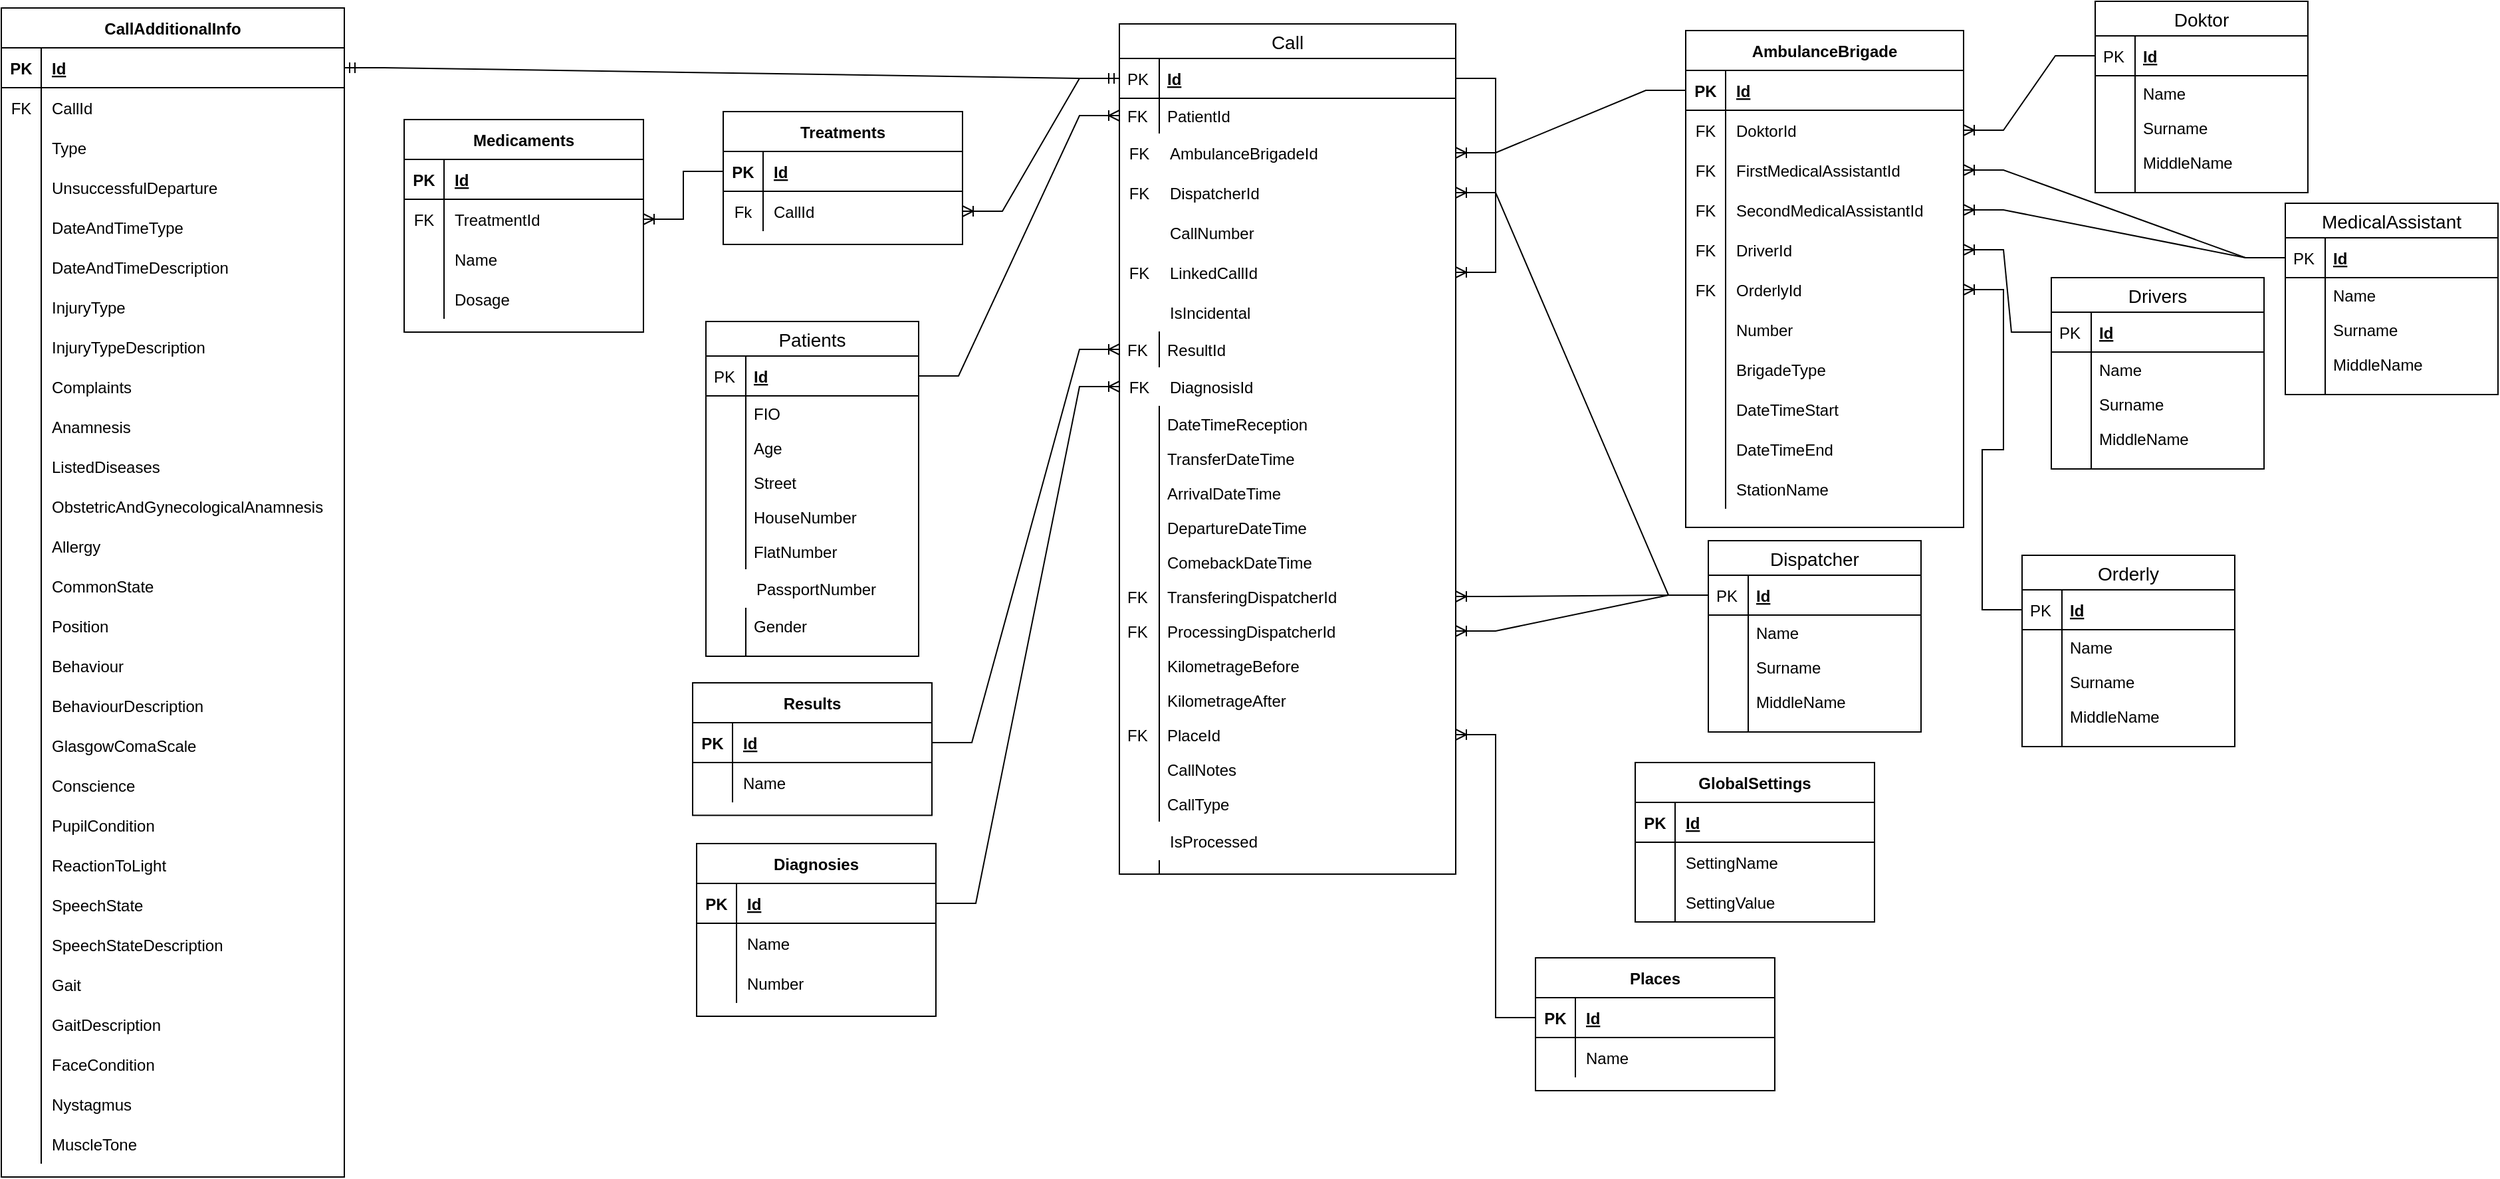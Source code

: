<mxfile version="17.4.5" type="device"><diagram id="j4lk6knOGdsqaf_qtKKA" name="Page-1"><mxGraphModel dx="509" dy="577" grid="0" gridSize="11" guides="1" tooltips="1" connect="1" arrows="1" fold="1" page="1" pageScale="1" pageWidth="3300" pageHeight="4681" math="0" shadow="0"><root><mxCell id="0"/><mxCell id="1" parent="0"/><mxCell id="YrctxMzLLQx7Gvt2rI-y-329" value="Call" style="swimlane;fontStyle=0;childLayout=stackLayout;horizontal=1;startSize=26;horizontalStack=0;resizeParent=1;resizeParentMax=0;resizeLast=0;collapsible=1;marginBottom=0;align=center;fontSize=14;" parent="1" vertex="1"><mxGeometry x="1400" y="281" width="253" height="640" as="geometry"/></mxCell><mxCell id="YrctxMzLLQx7Gvt2rI-y-330" value="Id" style="shape=partialRectangle;top=0;left=0;right=0;bottom=1;align=left;verticalAlign=middle;fillColor=none;spacingLeft=34;spacingRight=4;overflow=hidden;rotatable=0;points=[[0,0.5],[1,0.5]];portConstraint=eastwest;dropTarget=0;fontStyle=5;fontSize=12;" parent="YrctxMzLLQx7Gvt2rI-y-329" vertex="1"><mxGeometry y="26" width="253" height="30" as="geometry"/></mxCell><mxCell id="YrctxMzLLQx7Gvt2rI-y-331" value="PK" style="shape=partialRectangle;top=0;left=0;bottom=0;fillColor=none;align=left;verticalAlign=middle;spacingLeft=4;spacingRight=4;overflow=hidden;rotatable=0;points=[];portConstraint=eastwest;part=1;fontSize=12;" parent="YrctxMzLLQx7Gvt2rI-y-330" vertex="1" connectable="0"><mxGeometry width="30" height="30" as="geometry"/></mxCell><mxCell id="YrctxMzLLQx7Gvt2rI-y-332" value="PatientId" style="shape=partialRectangle;top=0;left=0;right=0;bottom=0;align=left;verticalAlign=top;fillColor=none;spacingLeft=34;spacingRight=4;overflow=hidden;rotatable=0;points=[[0,0.5],[1,0.5]];portConstraint=eastwest;dropTarget=0;fontSize=12;" parent="YrctxMzLLQx7Gvt2rI-y-329" vertex="1"><mxGeometry y="56" width="253" height="26" as="geometry"/></mxCell><mxCell id="YrctxMzLLQx7Gvt2rI-y-333" value="FK" style="shape=partialRectangle;top=0;left=0;bottom=0;fillColor=none;align=left;verticalAlign=top;spacingLeft=4;spacingRight=4;overflow=hidden;rotatable=0;points=[];portConstraint=eastwest;part=1;fontSize=12;" parent="YrctxMzLLQx7Gvt2rI-y-332" vertex="1" connectable="0"><mxGeometry width="30" height="26" as="geometry"/></mxCell><mxCell id="TYVRRCoxYH6df55AG5NI-137" value="" style="shape=table;startSize=0;container=1;collapsible=1;childLayout=tableLayout;fixedRows=1;rowLines=0;fontStyle=0;align=center;resizeLast=1;strokeColor=none;fillColor=none;collapsible=0;" parent="YrctxMzLLQx7Gvt2rI-y-329" vertex="1"><mxGeometry y="82" width="253" height="90" as="geometry"/></mxCell><mxCell id="TYVRRCoxYH6df55AG5NI-138" value="" style="shape=tableRow;horizontal=0;startSize=0;swimlaneHead=0;swimlaneBody=0;fillColor=none;collapsible=0;dropTarget=0;points=[[0,0.5],[1,0.5]];portConstraint=eastwest;top=0;left=0;right=0;bottom=0;" parent="TYVRRCoxYH6df55AG5NI-137" vertex="1"><mxGeometry width="253" height="30" as="geometry"/></mxCell><mxCell id="TYVRRCoxYH6df55AG5NI-139" value="FK" style="shape=partialRectangle;connectable=0;fillColor=none;top=0;left=0;bottom=0;right=0;fontStyle=0;overflow=hidden;" parent="TYVRRCoxYH6df55AG5NI-138" vertex="1"><mxGeometry width="30" height="30" as="geometry"><mxRectangle width="30" height="30" as="alternateBounds"/></mxGeometry></mxCell><mxCell id="TYVRRCoxYH6df55AG5NI-140" value="AmbulanceBrigadeId" style="shape=partialRectangle;connectable=0;fillColor=none;top=0;left=0;bottom=0;right=0;align=left;spacingLeft=6;fontStyle=0;overflow=hidden;" parent="TYVRRCoxYH6df55AG5NI-138" vertex="1"><mxGeometry x="30" width="223" height="30" as="geometry"><mxRectangle width="223" height="30" as="alternateBounds"/></mxGeometry></mxCell><mxCell id="txRBpxmlSZxrvdGuEbNj-14" value="" style="shape=tableRow;horizontal=0;startSize=0;swimlaneHead=0;swimlaneBody=0;fillColor=none;collapsible=0;dropTarget=0;points=[[0,0.5],[1,0.5]];portConstraint=eastwest;top=0;left=0;right=0;bottom=0;" parent="TYVRRCoxYH6df55AG5NI-137" vertex="1"><mxGeometry y="30" width="253" height="30" as="geometry"/></mxCell><mxCell id="txRBpxmlSZxrvdGuEbNj-15" value="FK" style="shape=partialRectangle;connectable=0;fillColor=none;top=0;left=0;bottom=0;right=0;fontStyle=0;overflow=hidden;" parent="txRBpxmlSZxrvdGuEbNj-14" vertex="1"><mxGeometry width="30" height="30" as="geometry"><mxRectangle width="30" height="30" as="alternateBounds"/></mxGeometry></mxCell><mxCell id="txRBpxmlSZxrvdGuEbNj-16" value="DispatcherId" style="shape=partialRectangle;connectable=0;fillColor=none;top=0;left=0;bottom=0;right=0;align=left;spacingLeft=6;fontStyle=0;overflow=hidden;" parent="txRBpxmlSZxrvdGuEbNj-14" vertex="1"><mxGeometry x="30" width="223" height="30" as="geometry"><mxRectangle width="223" height="30" as="alternateBounds"/></mxGeometry></mxCell><mxCell id="JtcjjM12HXNCF2G8bgtq-9" value="" style="shape=tableRow;horizontal=0;startSize=0;swimlaneHead=0;swimlaneBody=0;fillColor=none;collapsible=0;dropTarget=0;points=[[0,0.5],[1,0.5]];portConstraint=eastwest;top=0;left=0;right=0;bottom=0;" parent="TYVRRCoxYH6df55AG5NI-137" vertex="1"><mxGeometry y="60" width="253" height="30" as="geometry"/></mxCell><mxCell id="JtcjjM12HXNCF2G8bgtq-10" value="" style="shape=partialRectangle;connectable=0;fillColor=none;top=0;left=0;bottom=0;right=0;editable=1;overflow=hidden;" parent="JtcjjM12HXNCF2G8bgtq-9" vertex="1"><mxGeometry width="30" height="30" as="geometry"><mxRectangle width="30" height="30" as="alternateBounds"/></mxGeometry></mxCell><mxCell id="JtcjjM12HXNCF2G8bgtq-11" value="CallNumber" style="shape=partialRectangle;connectable=0;fillColor=none;top=0;left=0;bottom=0;right=0;align=left;spacingLeft=6;overflow=hidden;" parent="JtcjjM12HXNCF2G8bgtq-9" vertex="1"><mxGeometry x="30" width="223" height="30" as="geometry"><mxRectangle width="223" height="30" as="alternateBounds"/></mxGeometry></mxCell><mxCell id="JtcjjM12HXNCF2G8bgtq-1" value="" style="shape=table;startSize=0;container=1;collapsible=1;childLayout=tableLayout;fixedRows=1;rowLines=0;fontStyle=0;align=center;resizeLast=1;strokeColor=none;fillColor=none;collapsible=0;" parent="YrctxMzLLQx7Gvt2rI-y-329" vertex="1"><mxGeometry y="172" width="253" height="30" as="geometry"/></mxCell><mxCell id="JtcjjM12HXNCF2G8bgtq-2" value="" style="shape=tableRow;horizontal=0;startSize=0;swimlaneHead=0;swimlaneBody=0;fillColor=none;collapsible=0;dropTarget=0;points=[[0,0.5],[1,0.5]];portConstraint=eastwest;top=0;left=0;right=0;bottom=0;" parent="JtcjjM12HXNCF2G8bgtq-1" vertex="1"><mxGeometry width="253" height="30" as="geometry"/></mxCell><mxCell id="JtcjjM12HXNCF2G8bgtq-3" value="FK" style="shape=partialRectangle;connectable=0;fillColor=none;top=0;left=0;bottom=0;right=0;editable=1;overflow=hidden;" parent="JtcjjM12HXNCF2G8bgtq-2" vertex="1"><mxGeometry width="30" height="30" as="geometry"><mxRectangle width="30" height="30" as="alternateBounds"/></mxGeometry></mxCell><mxCell id="JtcjjM12HXNCF2G8bgtq-4" value="LinkedCallId" style="shape=partialRectangle;connectable=0;fillColor=none;top=0;left=0;bottom=0;right=0;align=left;spacingLeft=6;overflow=hidden;" parent="JtcjjM12HXNCF2G8bgtq-2" vertex="1"><mxGeometry x="30" width="223" height="30" as="geometry"><mxRectangle width="223" height="30" as="alternateBounds"/></mxGeometry></mxCell><mxCell id="JtcjjM12HXNCF2G8bgtq-5" value="" style="shape=table;startSize=0;container=1;collapsible=1;childLayout=tableLayout;fixedRows=1;rowLines=0;fontStyle=0;align=center;resizeLast=1;strokeColor=none;fillColor=none;collapsible=0;" parent="YrctxMzLLQx7Gvt2rI-y-329" vertex="1"><mxGeometry y="202" width="253" height="30" as="geometry"/></mxCell><mxCell id="JtcjjM12HXNCF2G8bgtq-6" value="" style="shape=tableRow;horizontal=0;startSize=0;swimlaneHead=0;swimlaneBody=0;fillColor=none;collapsible=0;dropTarget=0;points=[[0,0.5],[1,0.5]];portConstraint=eastwest;top=0;left=0;right=0;bottom=0;" parent="JtcjjM12HXNCF2G8bgtq-5" vertex="1"><mxGeometry width="253" height="30" as="geometry"/></mxCell><mxCell id="JtcjjM12HXNCF2G8bgtq-7" value="" style="shape=partialRectangle;connectable=0;fillColor=none;top=0;left=0;bottom=0;right=0;editable=1;overflow=hidden;" parent="JtcjjM12HXNCF2G8bgtq-6" vertex="1"><mxGeometry width="30" height="30" as="geometry"><mxRectangle width="30" height="30" as="alternateBounds"/></mxGeometry></mxCell><mxCell id="JtcjjM12HXNCF2G8bgtq-8" value="IsIncidental" style="shape=partialRectangle;connectable=0;fillColor=none;top=0;left=0;bottom=0;right=0;align=left;spacingLeft=6;overflow=hidden;" parent="JtcjjM12HXNCF2G8bgtq-6" vertex="1"><mxGeometry x="30" width="223" height="30" as="geometry"><mxRectangle width="223" height="30" as="alternateBounds"/></mxGeometry></mxCell><mxCell id="YrctxMzLLQx7Gvt2rI-y-336" value="ResultId" style="shape=partialRectangle;top=0;left=0;right=0;bottom=0;align=left;verticalAlign=top;fillColor=none;spacingLeft=34;spacingRight=4;overflow=hidden;rotatable=0;points=[[0,0.5],[1,0.5]];portConstraint=eastwest;dropTarget=0;fontSize=12;" parent="YrctxMzLLQx7Gvt2rI-y-329" vertex="1"><mxGeometry y="232" width="253" height="26" as="geometry"/></mxCell><mxCell id="YrctxMzLLQx7Gvt2rI-y-337" value="FK" style="shape=partialRectangle;top=0;left=0;bottom=0;fillColor=none;align=left;verticalAlign=top;spacingLeft=4;spacingRight=4;overflow=hidden;rotatable=0;points=[];portConstraint=eastwest;part=1;fontSize=12;" parent="YrctxMzLLQx7Gvt2rI-y-336" vertex="1" connectable="0"><mxGeometry width="30" height="26" as="geometry"/></mxCell><mxCell id="reKXZR_U9gYQO-wPzKtD-29" value="" style="shape=table;startSize=0;container=1;collapsible=1;childLayout=tableLayout;fixedRows=1;rowLines=0;fontStyle=0;align=center;resizeLast=1;strokeColor=none;fillColor=none;collapsible=0;" parent="YrctxMzLLQx7Gvt2rI-y-329" vertex="1"><mxGeometry y="258" width="253" height="30" as="geometry"/></mxCell><mxCell id="reKXZR_U9gYQO-wPzKtD-30" value="" style="shape=tableRow;horizontal=0;startSize=0;swimlaneHead=0;swimlaneBody=0;fillColor=none;collapsible=0;dropTarget=0;points=[[0,0.5],[1,0.5]];portConstraint=eastwest;top=0;left=0;right=0;bottom=0;" parent="reKXZR_U9gYQO-wPzKtD-29" vertex="1"><mxGeometry width="253" height="30" as="geometry"/></mxCell><mxCell id="reKXZR_U9gYQO-wPzKtD-31" value="FK" style="shape=partialRectangle;connectable=0;fillColor=none;top=0;left=0;bottom=0;right=0;fontStyle=0;overflow=hidden;" parent="reKXZR_U9gYQO-wPzKtD-30" vertex="1"><mxGeometry width="30" height="30" as="geometry"><mxRectangle width="30" height="30" as="alternateBounds"/></mxGeometry></mxCell><mxCell id="reKXZR_U9gYQO-wPzKtD-32" value="DiagnosisId" style="shape=partialRectangle;connectable=0;fillColor=none;top=0;left=0;bottom=0;right=0;align=left;spacingLeft=6;fontStyle=0;overflow=hidden;" parent="reKXZR_U9gYQO-wPzKtD-30" vertex="1"><mxGeometry x="30" width="223" height="30" as="geometry"><mxRectangle width="223" height="30" as="alternateBounds"/></mxGeometry></mxCell><mxCell id="YrctxMzLLQx7Gvt2rI-y-354" value="DateTimeReception" style="shape=partialRectangle;top=0;left=0;right=0;bottom=0;align=left;verticalAlign=top;fillColor=none;spacingLeft=34;spacingRight=4;overflow=hidden;rotatable=0;points=[[0,0.5],[1,0.5]];portConstraint=eastwest;dropTarget=0;fontSize=12;" parent="YrctxMzLLQx7Gvt2rI-y-329" vertex="1"><mxGeometry y="288" width="253" height="26" as="geometry"/></mxCell><mxCell id="YrctxMzLLQx7Gvt2rI-y-355" value="" style="shape=partialRectangle;top=0;left=0;bottom=0;fillColor=none;align=left;verticalAlign=top;spacingLeft=4;spacingRight=4;overflow=hidden;rotatable=0;points=[];portConstraint=eastwest;part=1;fontSize=12;" parent="YrctxMzLLQx7Gvt2rI-y-354" vertex="1" connectable="0"><mxGeometry width="30" height="26" as="geometry"/></mxCell><mxCell id="YrctxMzLLQx7Gvt2rI-y-356" value="TransferDateTime" style="shape=partialRectangle;top=0;left=0;right=0;bottom=0;align=left;verticalAlign=top;fillColor=none;spacingLeft=34;spacingRight=4;overflow=hidden;rotatable=0;points=[[0,0.5],[1,0.5]];portConstraint=eastwest;dropTarget=0;fontSize=12;" parent="YrctxMzLLQx7Gvt2rI-y-329" vertex="1"><mxGeometry y="314" width="253" height="26" as="geometry"/></mxCell><mxCell id="YrctxMzLLQx7Gvt2rI-y-357" value="" style="shape=partialRectangle;top=0;left=0;bottom=0;fillColor=none;align=left;verticalAlign=top;spacingLeft=4;spacingRight=4;overflow=hidden;rotatable=0;points=[];portConstraint=eastwest;part=1;fontSize=12;" parent="YrctxMzLLQx7Gvt2rI-y-356" vertex="1" connectable="0"><mxGeometry width="30" height="26" as="geometry"/></mxCell><mxCell id="YrctxMzLLQx7Gvt2rI-y-358" value="ArrivalDateTime" style="shape=partialRectangle;top=0;left=0;right=0;bottom=0;align=left;verticalAlign=top;fillColor=none;spacingLeft=34;spacingRight=4;overflow=hidden;rotatable=0;points=[[0,0.5],[1,0.5]];portConstraint=eastwest;dropTarget=0;fontSize=12;" parent="YrctxMzLLQx7Gvt2rI-y-329" vertex="1"><mxGeometry y="340" width="253" height="26" as="geometry"/></mxCell><mxCell id="YrctxMzLLQx7Gvt2rI-y-359" value="" style="shape=partialRectangle;top=0;left=0;bottom=0;fillColor=none;align=left;verticalAlign=top;spacingLeft=4;spacingRight=4;overflow=hidden;rotatable=0;points=[];portConstraint=eastwest;part=1;fontSize=12;" parent="YrctxMzLLQx7Gvt2rI-y-358" vertex="1" connectable="0"><mxGeometry width="30" height="26" as="geometry"/></mxCell><mxCell id="YrctxMzLLQx7Gvt2rI-y-360" value="DepartureDateTime" style="shape=partialRectangle;top=0;left=0;right=0;bottom=0;align=left;verticalAlign=top;fillColor=none;spacingLeft=34;spacingRight=4;overflow=hidden;rotatable=0;points=[[0,0.5],[1,0.5]];portConstraint=eastwest;dropTarget=0;fontSize=12;" parent="YrctxMzLLQx7Gvt2rI-y-329" vertex="1"><mxGeometry y="366" width="253" height="26" as="geometry"/></mxCell><mxCell id="YrctxMzLLQx7Gvt2rI-y-361" value="" style="shape=partialRectangle;top=0;left=0;bottom=0;fillColor=none;align=left;verticalAlign=top;spacingLeft=4;spacingRight=4;overflow=hidden;rotatable=0;points=[];portConstraint=eastwest;part=1;fontSize=12;" parent="YrctxMzLLQx7Gvt2rI-y-360" vertex="1" connectable="0"><mxGeometry width="30" height="26" as="geometry"/></mxCell><mxCell id="YrctxMzLLQx7Gvt2rI-y-362" value="ComebackDateTime" style="shape=partialRectangle;top=0;left=0;right=0;bottom=0;align=left;verticalAlign=top;fillColor=none;spacingLeft=34;spacingRight=4;overflow=hidden;rotatable=0;points=[[0,0.5],[1,0.5]];portConstraint=eastwest;dropTarget=0;fontSize=12;" parent="YrctxMzLLQx7Gvt2rI-y-329" vertex="1"><mxGeometry y="392" width="253" height="26" as="geometry"/></mxCell><mxCell id="YrctxMzLLQx7Gvt2rI-y-363" value="" style="shape=partialRectangle;top=0;left=0;bottom=0;fillColor=none;align=left;verticalAlign=top;spacingLeft=4;spacingRight=4;overflow=hidden;rotatable=0;points=[];portConstraint=eastwest;part=1;fontSize=12;" parent="YrctxMzLLQx7Gvt2rI-y-362" vertex="1" connectable="0"><mxGeometry width="30" height="26" as="geometry"/></mxCell><mxCell id="YrctxMzLLQx7Gvt2rI-y-364" value="TransferingDispatcherId" style="shape=partialRectangle;top=0;left=0;right=0;bottom=0;align=left;verticalAlign=top;fillColor=none;spacingLeft=34;spacingRight=4;overflow=hidden;rotatable=0;points=[[0,0.5],[1,0.5]];portConstraint=eastwest;dropTarget=0;fontSize=12;" parent="YrctxMzLLQx7Gvt2rI-y-329" vertex="1"><mxGeometry y="418" width="253" height="26" as="geometry"/></mxCell><mxCell id="YrctxMzLLQx7Gvt2rI-y-365" value="FK" style="shape=partialRectangle;top=0;left=0;bottom=0;fillColor=none;align=left;verticalAlign=top;spacingLeft=4;spacingRight=4;overflow=hidden;rotatable=0;points=[];portConstraint=eastwest;part=1;fontSize=12;" parent="YrctxMzLLQx7Gvt2rI-y-364" vertex="1" connectable="0"><mxGeometry width="30" height="26" as="geometry"/></mxCell><mxCell id="YrctxMzLLQx7Gvt2rI-y-366" value="ProcessingDispatcherId" style="shape=partialRectangle;top=0;left=0;right=0;bottom=0;align=left;verticalAlign=top;fillColor=none;spacingLeft=34;spacingRight=4;overflow=hidden;rotatable=0;points=[[0,0.5],[1,0.5]];portConstraint=eastwest;dropTarget=0;fontSize=12;" parent="YrctxMzLLQx7Gvt2rI-y-329" vertex="1"><mxGeometry y="444" width="253" height="26" as="geometry"/></mxCell><mxCell id="YrctxMzLLQx7Gvt2rI-y-367" value="FK" style="shape=partialRectangle;top=0;left=0;bottom=0;fillColor=none;align=left;verticalAlign=top;spacingLeft=4;spacingRight=4;overflow=hidden;rotatable=0;points=[];portConstraint=eastwest;part=1;fontSize=12;" parent="YrctxMzLLQx7Gvt2rI-y-366" vertex="1" connectable="0"><mxGeometry width="30" height="26" as="geometry"/></mxCell><mxCell id="YrctxMzLLQx7Gvt2rI-y-368" value="KilometrageBefore" style="shape=partialRectangle;top=0;left=0;right=0;bottom=0;align=left;verticalAlign=top;fillColor=none;spacingLeft=34;spacingRight=4;overflow=hidden;rotatable=0;points=[[0,0.5],[1,0.5]];portConstraint=eastwest;dropTarget=0;fontSize=12;" parent="YrctxMzLLQx7Gvt2rI-y-329" vertex="1"><mxGeometry y="470" width="253" height="26" as="geometry"/></mxCell><mxCell id="YrctxMzLLQx7Gvt2rI-y-369" value="" style="shape=partialRectangle;top=0;left=0;bottom=0;fillColor=none;align=left;verticalAlign=top;spacingLeft=4;spacingRight=4;overflow=hidden;rotatable=0;points=[];portConstraint=eastwest;part=1;fontSize=12;" parent="YrctxMzLLQx7Gvt2rI-y-368" vertex="1" connectable="0"><mxGeometry width="30" height="26" as="geometry"/></mxCell><mxCell id="YrctxMzLLQx7Gvt2rI-y-370" value="KilometrageAfter" style="shape=partialRectangle;top=0;left=0;right=0;bottom=0;align=left;verticalAlign=top;fillColor=none;spacingLeft=34;spacingRight=4;overflow=hidden;rotatable=0;points=[[0,0.5],[1,0.5]];portConstraint=eastwest;dropTarget=0;fontSize=12;" parent="YrctxMzLLQx7Gvt2rI-y-329" vertex="1"><mxGeometry y="496" width="253" height="26" as="geometry"/></mxCell><mxCell id="YrctxMzLLQx7Gvt2rI-y-371" value="" style="shape=partialRectangle;top=0;left=0;bottom=0;fillColor=none;align=left;verticalAlign=top;spacingLeft=4;spacingRight=4;overflow=hidden;rotatable=0;points=[];portConstraint=eastwest;part=1;fontSize=12;" parent="YrctxMzLLQx7Gvt2rI-y-370" vertex="1" connectable="0"><mxGeometry width="30" height="26" as="geometry"/></mxCell><mxCell id="YrctxMzLLQx7Gvt2rI-y-372" value="PlaceId" style="shape=partialRectangle;top=0;left=0;right=0;bottom=0;align=left;verticalAlign=top;fillColor=none;spacingLeft=34;spacingRight=4;overflow=hidden;rotatable=0;points=[[0,0.5],[1,0.5]];portConstraint=eastwest;dropTarget=0;fontSize=12;" parent="YrctxMzLLQx7Gvt2rI-y-329" vertex="1"><mxGeometry y="522" width="253" height="26" as="geometry"/></mxCell><mxCell id="YrctxMzLLQx7Gvt2rI-y-373" value="FK" style="shape=partialRectangle;top=0;left=0;bottom=0;fillColor=none;align=left;verticalAlign=top;spacingLeft=4;spacingRight=4;overflow=hidden;rotatable=0;points=[];portConstraint=eastwest;part=1;fontSize=12;" parent="YrctxMzLLQx7Gvt2rI-y-372" vertex="1" connectable="0"><mxGeometry width="30" height="26" as="geometry"/></mxCell><mxCell id="YrctxMzLLQx7Gvt2rI-y-374" value="CallNotes" style="shape=partialRectangle;top=0;left=0;right=0;bottom=0;align=left;verticalAlign=top;fillColor=none;spacingLeft=34;spacingRight=4;overflow=hidden;rotatable=0;points=[[0,0.5],[1,0.5]];portConstraint=eastwest;dropTarget=0;fontSize=12;" parent="YrctxMzLLQx7Gvt2rI-y-329" vertex="1"><mxGeometry y="548" width="253" height="26" as="geometry"/></mxCell><mxCell id="YrctxMzLLQx7Gvt2rI-y-375" value="" style="shape=partialRectangle;top=0;left=0;bottom=0;fillColor=none;align=left;verticalAlign=top;spacingLeft=4;spacingRight=4;overflow=hidden;rotatable=0;points=[];portConstraint=eastwest;part=1;fontSize=12;" parent="YrctxMzLLQx7Gvt2rI-y-374" vertex="1" connectable="0"><mxGeometry width="30" height="26" as="geometry"/></mxCell><mxCell id="YrctxMzLLQx7Gvt2rI-y-380" value="CallType" style="shape=partialRectangle;top=0;left=0;right=0;bottom=0;align=left;verticalAlign=top;fillColor=none;spacingLeft=34;spacingRight=4;overflow=hidden;rotatable=0;points=[[0,0.5],[1,0.5]];portConstraint=eastwest;dropTarget=0;fontSize=12;" parent="YrctxMzLLQx7Gvt2rI-y-329" vertex="1"><mxGeometry y="574" width="253" height="26" as="geometry"/></mxCell><mxCell id="YrctxMzLLQx7Gvt2rI-y-381" value="" style="shape=partialRectangle;top=0;left=0;bottom=0;fillColor=none;align=left;verticalAlign=top;spacingLeft=4;spacingRight=4;overflow=hidden;rotatable=0;points=[];portConstraint=eastwest;part=1;fontSize=12;" parent="YrctxMzLLQx7Gvt2rI-y-380" vertex="1" connectable="0"><mxGeometry width="30" height="26" as="geometry"/></mxCell><mxCell id="1tVD-g_gwvWMEO2DLGFN-13" value="" style="shape=table;startSize=0;container=1;collapsible=1;childLayout=tableLayout;fixedRows=1;rowLines=0;fontStyle=0;align=center;resizeLast=1;strokeColor=none;fillColor=none;collapsible=0;" parent="YrctxMzLLQx7Gvt2rI-y-329" vertex="1"><mxGeometry y="600" width="253" height="30" as="geometry"/></mxCell><mxCell id="1tVD-g_gwvWMEO2DLGFN-14" value="" style="shape=tableRow;horizontal=0;startSize=0;swimlaneHead=0;swimlaneBody=0;fillColor=none;collapsible=0;dropTarget=0;points=[[0,0.5],[1,0.5]];portConstraint=eastwest;top=0;left=0;right=0;bottom=0;" parent="1tVD-g_gwvWMEO2DLGFN-13" vertex="1"><mxGeometry width="253" height="30" as="geometry"/></mxCell><mxCell id="1tVD-g_gwvWMEO2DLGFN-15" value="" style="shape=partialRectangle;connectable=0;fillColor=none;top=0;left=0;bottom=0;right=0;editable=1;overflow=hidden;" parent="1tVD-g_gwvWMEO2DLGFN-14" vertex="1"><mxGeometry width="30" height="30" as="geometry"><mxRectangle width="30" height="30" as="alternateBounds"/></mxGeometry></mxCell><mxCell id="1tVD-g_gwvWMEO2DLGFN-16" value="IsProcessed" style="shape=partialRectangle;connectable=0;fillColor=none;top=0;left=0;bottom=0;right=0;align=left;spacingLeft=6;overflow=hidden;" parent="1tVD-g_gwvWMEO2DLGFN-14" vertex="1"><mxGeometry x="30" width="223" height="30" as="geometry"><mxRectangle width="223" height="30" as="alternateBounds"/></mxGeometry></mxCell><mxCell id="YrctxMzLLQx7Gvt2rI-y-378" value="" style="shape=partialRectangle;top=0;left=0;right=0;bottom=0;align=left;verticalAlign=top;fillColor=none;spacingLeft=34;spacingRight=4;overflow=hidden;rotatable=0;points=[[0,0.5],[1,0.5]];portConstraint=eastwest;dropTarget=0;fontSize=12;" parent="YrctxMzLLQx7Gvt2rI-y-329" vertex="1"><mxGeometry y="630" width="253" height="10" as="geometry"/></mxCell><mxCell id="YrctxMzLLQx7Gvt2rI-y-379" value="" style="shape=partialRectangle;top=0;left=0;bottom=0;fillColor=none;align=left;verticalAlign=top;spacingLeft=4;spacingRight=4;overflow=hidden;rotatable=0;points=[];portConstraint=eastwest;part=1;fontSize=12;" parent="YrctxMzLLQx7Gvt2rI-y-378" vertex="1" connectable="0"><mxGeometry width="30" height="10" as="geometry"/></mxCell><mxCell id="reKXZR_U9gYQO-wPzKtD-28" value="" style="edgeStyle=entityRelationEdgeStyle;fontSize=12;html=1;endArrow=ERoneToMany;rounded=0;entryX=1;entryY=0.5;entryDx=0;entryDy=0;exitX=1;exitY=0.5;exitDx=0;exitDy=0;" parent="YrctxMzLLQx7Gvt2rI-y-329" source="YrctxMzLLQx7Gvt2rI-y-330" target="JtcjjM12HXNCF2G8bgtq-2" edge="1"><mxGeometry width="100" height="100" relative="1" as="geometry"><mxPoint x="-445" y="655" as="sourcePoint"/><mxPoint x="-345" y="555" as="targetPoint"/></mxGeometry></mxCell><mxCell id="YrctxMzLLQx7Gvt2rI-y-382" value="Patients" style="swimlane;fontStyle=0;childLayout=stackLayout;horizontal=1;startSize=26;horizontalStack=0;resizeParent=1;resizeParentMax=0;resizeLast=0;collapsible=1;marginBottom=0;align=center;fontSize=14;" parent="1" vertex="1"><mxGeometry x="1089" y="505" width="160" height="252" as="geometry"/></mxCell><mxCell id="YrctxMzLLQx7Gvt2rI-y-383" value="Id" style="shape=partialRectangle;top=0;left=0;right=0;bottom=1;align=left;verticalAlign=middle;fillColor=none;spacingLeft=34;spacingRight=4;overflow=hidden;rotatable=0;points=[[0,0.5],[1,0.5]];portConstraint=eastwest;dropTarget=0;fontStyle=5;fontSize=12;" parent="YrctxMzLLQx7Gvt2rI-y-382" vertex="1"><mxGeometry y="26" width="160" height="30" as="geometry"/></mxCell><mxCell id="YrctxMzLLQx7Gvt2rI-y-384" value="PK" style="shape=partialRectangle;top=0;left=0;bottom=0;fillColor=none;align=left;verticalAlign=middle;spacingLeft=4;spacingRight=4;overflow=hidden;rotatable=0;points=[];portConstraint=eastwest;part=1;fontSize=12;" parent="YrctxMzLLQx7Gvt2rI-y-383" vertex="1" connectable="0"><mxGeometry width="30" height="30" as="geometry"/></mxCell><mxCell id="YrctxMzLLQx7Gvt2rI-y-385" value="FIO" style="shape=partialRectangle;top=0;left=0;right=0;bottom=0;align=left;verticalAlign=top;fillColor=none;spacingLeft=34;spacingRight=4;overflow=hidden;rotatable=0;points=[[0,0.5],[1,0.5]];portConstraint=eastwest;dropTarget=0;fontSize=12;" parent="YrctxMzLLQx7Gvt2rI-y-382" vertex="1"><mxGeometry y="56" width="160" height="26" as="geometry"/></mxCell><mxCell id="YrctxMzLLQx7Gvt2rI-y-386" value="" style="shape=partialRectangle;top=0;left=0;bottom=0;fillColor=none;align=left;verticalAlign=top;spacingLeft=4;spacingRight=4;overflow=hidden;rotatable=0;points=[];portConstraint=eastwest;part=1;fontSize=12;" parent="YrctxMzLLQx7Gvt2rI-y-385" vertex="1" connectable="0"><mxGeometry width="30" height="26" as="geometry"/></mxCell><mxCell id="YrctxMzLLQx7Gvt2rI-y-387" value="Age" style="shape=partialRectangle;top=0;left=0;right=0;bottom=0;align=left;verticalAlign=top;fillColor=none;spacingLeft=34;spacingRight=4;overflow=hidden;rotatable=0;points=[[0,0.5],[1,0.5]];portConstraint=eastwest;dropTarget=0;fontSize=12;" parent="YrctxMzLLQx7Gvt2rI-y-382" vertex="1"><mxGeometry y="82" width="160" height="26" as="geometry"/></mxCell><mxCell id="YrctxMzLLQx7Gvt2rI-y-388" value="" style="shape=partialRectangle;top=0;left=0;bottom=0;fillColor=none;align=left;verticalAlign=top;spacingLeft=4;spacingRight=4;overflow=hidden;rotatable=0;points=[];portConstraint=eastwest;part=1;fontSize=12;" parent="YrctxMzLLQx7Gvt2rI-y-387" vertex="1" connectable="0"><mxGeometry width="30" height="26" as="geometry"/></mxCell><mxCell id="YrctxMzLLQx7Gvt2rI-y-391" value="Street" style="shape=partialRectangle;top=0;left=0;right=0;bottom=0;align=left;verticalAlign=top;fillColor=none;spacingLeft=34;spacingRight=4;overflow=hidden;rotatable=0;points=[[0,0.5],[1,0.5]];portConstraint=eastwest;dropTarget=0;fontSize=12;" parent="YrctxMzLLQx7Gvt2rI-y-382" vertex="1"><mxGeometry y="108" width="160" height="26" as="geometry"/></mxCell><mxCell id="YrctxMzLLQx7Gvt2rI-y-392" value="" style="shape=partialRectangle;top=0;left=0;bottom=0;fillColor=none;align=left;verticalAlign=top;spacingLeft=4;spacingRight=4;overflow=hidden;rotatable=0;points=[];portConstraint=eastwest;part=1;fontSize=12;" parent="YrctxMzLLQx7Gvt2rI-y-391" vertex="1" connectable="0"><mxGeometry width="30" height="26" as="geometry"/></mxCell><mxCell id="YrctxMzLLQx7Gvt2rI-y-393" value="HouseNumber" style="shape=partialRectangle;top=0;left=0;right=0;bottom=0;align=left;verticalAlign=top;fillColor=none;spacingLeft=34;spacingRight=4;overflow=hidden;rotatable=0;points=[[0,0.5],[1,0.5]];portConstraint=eastwest;dropTarget=0;fontSize=12;" parent="YrctxMzLLQx7Gvt2rI-y-382" vertex="1"><mxGeometry y="134" width="160" height="26" as="geometry"/></mxCell><mxCell id="YrctxMzLLQx7Gvt2rI-y-394" value="" style="shape=partialRectangle;top=0;left=0;bottom=0;fillColor=none;align=left;verticalAlign=top;spacingLeft=4;spacingRight=4;overflow=hidden;rotatable=0;points=[];portConstraint=eastwest;part=1;fontSize=12;" parent="YrctxMzLLQx7Gvt2rI-y-393" vertex="1" connectable="0"><mxGeometry width="30" height="26" as="geometry"/></mxCell><mxCell id="YrctxMzLLQx7Gvt2rI-y-395" value="FlatNumber" style="shape=partialRectangle;top=0;left=0;right=0;bottom=0;align=left;verticalAlign=top;fillColor=none;spacingLeft=34;spacingRight=4;overflow=hidden;rotatable=0;points=[[0,0.5],[1,0.5]];portConstraint=eastwest;dropTarget=0;fontSize=12;" parent="YrctxMzLLQx7Gvt2rI-y-382" vertex="1"><mxGeometry y="160" width="160" height="26" as="geometry"/></mxCell><mxCell id="YrctxMzLLQx7Gvt2rI-y-396" value="" style="shape=partialRectangle;top=0;left=0;bottom=0;fillColor=none;align=left;verticalAlign=top;spacingLeft=4;spacingRight=4;overflow=hidden;rotatable=0;points=[];portConstraint=eastwest;part=1;fontSize=12;" parent="YrctxMzLLQx7Gvt2rI-y-395" vertex="1" connectable="0"><mxGeometry width="30" height="26" as="geometry"/></mxCell><mxCell id="C6O5Ykc8KoAvlxvS-Z7v-15" value="" style="shape=table;startSize=0;container=1;collapsible=1;childLayout=tableLayout;fixedRows=1;rowLines=0;fontStyle=0;align=center;resizeLast=1;strokeColor=none;fillColor=none;collapsible=0;" parent="YrctxMzLLQx7Gvt2rI-y-382" vertex="1"><mxGeometry y="186" width="160" height="30" as="geometry"/></mxCell><mxCell id="C6O5Ykc8KoAvlxvS-Z7v-16" value="" style="shape=tableRow;horizontal=0;startSize=0;swimlaneHead=0;swimlaneBody=0;fillColor=none;collapsible=0;dropTarget=0;points=[[0,0.5],[1,0.5]];portConstraint=eastwest;top=0;left=0;right=0;bottom=0;" parent="C6O5Ykc8KoAvlxvS-Z7v-15" vertex="1"><mxGeometry width="160" height="30" as="geometry"/></mxCell><mxCell id="C6O5Ykc8KoAvlxvS-Z7v-17" value="" style="shape=partialRectangle;connectable=0;fillColor=none;top=0;left=0;bottom=0;right=0;editable=1;overflow=hidden;" parent="C6O5Ykc8KoAvlxvS-Z7v-16" vertex="1"><mxGeometry width="30" height="30" as="geometry"><mxRectangle width="30" height="30" as="alternateBounds"/></mxGeometry></mxCell><mxCell id="C6O5Ykc8KoAvlxvS-Z7v-18" value="PassportNumber" style="shape=partialRectangle;connectable=0;fillColor=none;top=0;left=0;bottom=0;right=0;align=left;spacingLeft=6;overflow=hidden;" parent="C6O5Ykc8KoAvlxvS-Z7v-16" vertex="1"><mxGeometry x="30" width="130" height="30" as="geometry"><mxRectangle width="130" height="30" as="alternateBounds"/></mxGeometry></mxCell><mxCell id="YrctxMzLLQx7Gvt2rI-y-397" value="Gender" style="shape=partialRectangle;top=0;left=0;right=0;bottom=0;align=left;verticalAlign=top;fillColor=none;spacingLeft=34;spacingRight=4;overflow=hidden;rotatable=0;points=[[0,0.5],[1,0.5]];portConstraint=eastwest;dropTarget=0;fontSize=12;" parent="YrctxMzLLQx7Gvt2rI-y-382" vertex="1"><mxGeometry y="216" width="160" height="26" as="geometry"/></mxCell><mxCell id="YrctxMzLLQx7Gvt2rI-y-398" value="" style="shape=partialRectangle;top=0;left=0;bottom=0;fillColor=none;align=left;verticalAlign=top;spacingLeft=4;spacingRight=4;overflow=hidden;rotatable=0;points=[];portConstraint=eastwest;part=1;fontSize=12;" parent="YrctxMzLLQx7Gvt2rI-y-397" vertex="1" connectable="0"><mxGeometry width="30" height="26" as="geometry"/></mxCell><mxCell id="YrctxMzLLQx7Gvt2rI-y-403" value="" style="shape=partialRectangle;top=0;left=0;right=0;bottom=0;align=left;verticalAlign=top;fillColor=none;spacingLeft=34;spacingRight=4;overflow=hidden;rotatable=0;points=[[0,0.5],[1,0.5]];portConstraint=eastwest;dropTarget=0;fontSize=12;" parent="YrctxMzLLQx7Gvt2rI-y-382" vertex="1"><mxGeometry y="242" width="160" height="10" as="geometry"/></mxCell><mxCell id="YrctxMzLLQx7Gvt2rI-y-404" value="" style="shape=partialRectangle;top=0;left=0;bottom=0;fillColor=none;align=left;verticalAlign=top;spacingLeft=4;spacingRight=4;overflow=hidden;rotatable=0;points=[];portConstraint=eastwest;part=1;fontSize=12;" parent="YrctxMzLLQx7Gvt2rI-y-403" vertex="1" connectable="0"><mxGeometry width="30" height="10" as="geometry"/></mxCell><mxCell id="YrctxMzLLQx7Gvt2rI-y-267" value="Orderly" style="swimlane;fontStyle=0;childLayout=stackLayout;horizontal=1;startSize=26;horizontalStack=0;resizeParent=1;resizeParentMax=0;resizeLast=0;collapsible=1;marginBottom=0;align=center;fontSize=14;" parent="1" vertex="1"><mxGeometry x="2079" y="681" width="160" height="144" as="geometry"/></mxCell><mxCell id="YrctxMzLLQx7Gvt2rI-y-268" value="Id" style="shape=partialRectangle;top=0;left=0;right=0;bottom=1;align=left;verticalAlign=middle;fillColor=none;spacingLeft=34;spacingRight=4;overflow=hidden;rotatable=0;points=[[0,0.5],[1,0.5]];portConstraint=eastwest;dropTarget=0;fontStyle=5;fontSize=12;" parent="YrctxMzLLQx7Gvt2rI-y-267" vertex="1"><mxGeometry y="26" width="160" height="30" as="geometry"/></mxCell><mxCell id="YrctxMzLLQx7Gvt2rI-y-269" value="PK" style="shape=partialRectangle;top=0;left=0;bottom=0;fillColor=none;align=left;verticalAlign=middle;spacingLeft=4;spacingRight=4;overflow=hidden;rotatable=0;points=[];portConstraint=eastwest;part=1;fontSize=12;" parent="YrctxMzLLQx7Gvt2rI-y-268" vertex="1" connectable="0"><mxGeometry width="30" height="30" as="geometry"/></mxCell><mxCell id="YrctxMzLLQx7Gvt2rI-y-270" value="Name" style="shape=partialRectangle;top=0;left=0;right=0;bottom=0;align=left;verticalAlign=top;fillColor=none;spacingLeft=34;spacingRight=4;overflow=hidden;rotatable=0;points=[[0,0.5],[1,0.5]];portConstraint=eastwest;dropTarget=0;fontSize=12;" parent="YrctxMzLLQx7Gvt2rI-y-267" vertex="1"><mxGeometry y="56" width="160" height="26" as="geometry"/></mxCell><mxCell id="YrctxMzLLQx7Gvt2rI-y-271" value="" style="shape=partialRectangle;top=0;left=0;bottom=0;fillColor=none;align=left;verticalAlign=top;spacingLeft=4;spacingRight=4;overflow=hidden;rotatable=0;points=[];portConstraint=eastwest;part=1;fontSize=12;" parent="YrctxMzLLQx7Gvt2rI-y-270" vertex="1" connectable="0"><mxGeometry width="30" height="26" as="geometry"/></mxCell><mxCell id="YrctxMzLLQx7Gvt2rI-y-272" value="Surname" style="shape=partialRectangle;top=0;left=0;right=0;bottom=0;align=left;verticalAlign=top;fillColor=none;spacingLeft=34;spacingRight=4;overflow=hidden;rotatable=0;points=[[0,0.5],[1,0.5]];portConstraint=eastwest;dropTarget=0;fontSize=12;" parent="YrctxMzLLQx7Gvt2rI-y-267" vertex="1"><mxGeometry y="82" width="160" height="26" as="geometry"/></mxCell><mxCell id="YrctxMzLLQx7Gvt2rI-y-273" value="" style="shape=partialRectangle;top=0;left=0;bottom=0;fillColor=none;align=left;verticalAlign=top;spacingLeft=4;spacingRight=4;overflow=hidden;rotatable=0;points=[];portConstraint=eastwest;part=1;fontSize=12;" parent="YrctxMzLLQx7Gvt2rI-y-272" vertex="1" connectable="0"><mxGeometry width="30" height="26" as="geometry"/></mxCell><mxCell id="YrctxMzLLQx7Gvt2rI-y-274" value="MiddleName" style="shape=partialRectangle;top=0;left=0;right=0;bottom=0;align=left;verticalAlign=top;fillColor=none;spacingLeft=34;spacingRight=4;overflow=hidden;rotatable=0;points=[[0,0.5],[1,0.5]];portConstraint=eastwest;dropTarget=0;fontSize=12;" parent="YrctxMzLLQx7Gvt2rI-y-267" vertex="1"><mxGeometry y="108" width="160" height="26" as="geometry"/></mxCell><mxCell id="YrctxMzLLQx7Gvt2rI-y-275" value="" style="shape=partialRectangle;top=0;left=0;bottom=0;fillColor=none;align=left;verticalAlign=top;spacingLeft=4;spacingRight=4;overflow=hidden;rotatable=0;points=[];portConstraint=eastwest;part=1;fontSize=12;" parent="YrctxMzLLQx7Gvt2rI-y-274" vertex="1" connectable="0"><mxGeometry width="30" height="26" as="geometry"/></mxCell><mxCell id="YrctxMzLLQx7Gvt2rI-y-276" value="" style="shape=partialRectangle;top=0;left=0;right=0;bottom=0;align=left;verticalAlign=top;fillColor=none;spacingLeft=34;spacingRight=4;overflow=hidden;rotatable=0;points=[[0,0.5],[1,0.5]];portConstraint=eastwest;dropTarget=0;fontSize=12;" parent="YrctxMzLLQx7Gvt2rI-y-267" vertex="1"><mxGeometry y="134" width="160" height="10" as="geometry"/></mxCell><mxCell id="YrctxMzLLQx7Gvt2rI-y-277" value="" style="shape=partialRectangle;top=0;left=0;bottom=0;fillColor=none;align=left;verticalAlign=top;spacingLeft=4;spacingRight=4;overflow=hidden;rotatable=0;points=[];portConstraint=eastwest;part=1;fontSize=12;" parent="YrctxMzLLQx7Gvt2rI-y-276" vertex="1" connectable="0"><mxGeometry width="30" height="10" as="geometry"/></mxCell><mxCell id="YrctxMzLLQx7Gvt2rI-y-211" value="Doktor" style="swimlane;fontStyle=0;childLayout=stackLayout;horizontal=1;startSize=26;horizontalStack=0;resizeParent=1;resizeParentMax=0;resizeLast=0;collapsible=1;marginBottom=0;align=center;fontSize=14;" parent="1" vertex="1"><mxGeometry x="2134" y="264" width="160" height="144" as="geometry"/></mxCell><mxCell id="YrctxMzLLQx7Gvt2rI-y-212" value="Id" style="shape=partialRectangle;top=0;left=0;right=0;bottom=1;align=left;verticalAlign=middle;fillColor=none;spacingLeft=34;spacingRight=4;overflow=hidden;rotatable=0;points=[[0,0.5],[1,0.5]];portConstraint=eastwest;dropTarget=0;fontStyle=5;fontSize=12;" parent="YrctxMzLLQx7Gvt2rI-y-211" vertex="1"><mxGeometry y="26" width="160" height="30" as="geometry"/></mxCell><mxCell id="YrctxMzLLQx7Gvt2rI-y-213" value="PK" style="shape=partialRectangle;top=0;left=0;bottom=0;fillColor=none;align=left;verticalAlign=middle;spacingLeft=4;spacingRight=4;overflow=hidden;rotatable=0;points=[];portConstraint=eastwest;part=1;fontSize=12;" parent="YrctxMzLLQx7Gvt2rI-y-212" vertex="1" connectable="0"><mxGeometry width="30" height="30" as="geometry"/></mxCell><mxCell id="YrctxMzLLQx7Gvt2rI-y-214" value="Name" style="shape=partialRectangle;top=0;left=0;right=0;bottom=0;align=left;verticalAlign=top;fillColor=none;spacingLeft=34;spacingRight=4;overflow=hidden;rotatable=0;points=[[0,0.5],[1,0.5]];portConstraint=eastwest;dropTarget=0;fontSize=12;" parent="YrctxMzLLQx7Gvt2rI-y-211" vertex="1"><mxGeometry y="56" width="160" height="26" as="geometry"/></mxCell><mxCell id="YrctxMzLLQx7Gvt2rI-y-215" value="" style="shape=partialRectangle;top=0;left=0;bottom=0;fillColor=none;align=left;verticalAlign=top;spacingLeft=4;spacingRight=4;overflow=hidden;rotatable=0;points=[];portConstraint=eastwest;part=1;fontSize=12;" parent="YrctxMzLLQx7Gvt2rI-y-214" vertex="1" connectable="0"><mxGeometry width="30" height="26" as="geometry"/></mxCell><mxCell id="YrctxMzLLQx7Gvt2rI-y-216" value="Surname" style="shape=partialRectangle;top=0;left=0;right=0;bottom=0;align=left;verticalAlign=top;fillColor=none;spacingLeft=34;spacingRight=4;overflow=hidden;rotatable=0;points=[[0,0.5],[1,0.5]];portConstraint=eastwest;dropTarget=0;fontSize=12;" parent="YrctxMzLLQx7Gvt2rI-y-211" vertex="1"><mxGeometry y="82" width="160" height="26" as="geometry"/></mxCell><mxCell id="YrctxMzLLQx7Gvt2rI-y-217" value="" style="shape=partialRectangle;top=0;left=0;bottom=0;fillColor=none;align=left;verticalAlign=top;spacingLeft=4;spacingRight=4;overflow=hidden;rotatable=0;points=[];portConstraint=eastwest;part=1;fontSize=12;" parent="YrctxMzLLQx7Gvt2rI-y-216" vertex="1" connectable="0"><mxGeometry width="30" height="26" as="geometry"/></mxCell><mxCell id="YrctxMzLLQx7Gvt2rI-y-218" value="MiddleName" style="shape=partialRectangle;top=0;left=0;right=0;bottom=0;align=left;verticalAlign=top;fillColor=none;spacingLeft=34;spacingRight=4;overflow=hidden;rotatable=0;points=[[0,0.5],[1,0.5]];portConstraint=eastwest;dropTarget=0;fontSize=12;" parent="YrctxMzLLQx7Gvt2rI-y-211" vertex="1"><mxGeometry y="108" width="160" height="26" as="geometry"/></mxCell><mxCell id="YrctxMzLLQx7Gvt2rI-y-219" value="" style="shape=partialRectangle;top=0;left=0;bottom=0;fillColor=none;align=left;verticalAlign=top;spacingLeft=4;spacingRight=4;overflow=hidden;rotatable=0;points=[];portConstraint=eastwest;part=1;fontSize=12;" parent="YrctxMzLLQx7Gvt2rI-y-218" vertex="1" connectable="0"><mxGeometry width="30" height="26" as="geometry"/></mxCell><mxCell id="YrctxMzLLQx7Gvt2rI-y-220" value="" style="shape=partialRectangle;top=0;left=0;right=0;bottom=0;align=left;verticalAlign=top;fillColor=none;spacingLeft=34;spacingRight=4;overflow=hidden;rotatable=0;points=[[0,0.5],[1,0.5]];portConstraint=eastwest;dropTarget=0;fontSize=12;" parent="YrctxMzLLQx7Gvt2rI-y-211" vertex="1"><mxGeometry y="134" width="160" height="10" as="geometry"/></mxCell><mxCell id="YrctxMzLLQx7Gvt2rI-y-221" value="" style="shape=partialRectangle;top=0;left=0;bottom=0;fillColor=none;align=left;verticalAlign=top;spacingLeft=4;spacingRight=4;overflow=hidden;rotatable=0;points=[];portConstraint=eastwest;part=1;fontSize=12;" parent="YrctxMzLLQx7Gvt2rI-y-220" vertex="1" connectable="0"><mxGeometry width="30" height="10" as="geometry"/></mxCell><mxCell id="YrctxMzLLQx7Gvt2rI-y-245" value="Dispatcher" style="swimlane;fontStyle=0;childLayout=stackLayout;horizontal=1;startSize=26;horizontalStack=0;resizeParent=1;resizeParentMax=0;resizeLast=0;collapsible=1;marginBottom=0;align=center;fontSize=14;" parent="1" vertex="1"><mxGeometry x="1843" y="670" width="160" height="144" as="geometry"/></mxCell><mxCell id="YrctxMzLLQx7Gvt2rI-y-246" value="Id" style="shape=partialRectangle;top=0;left=0;right=0;bottom=1;align=left;verticalAlign=middle;fillColor=none;spacingLeft=34;spacingRight=4;overflow=hidden;rotatable=0;points=[[0,0.5],[1,0.5]];portConstraint=eastwest;dropTarget=0;fontStyle=5;fontSize=12;" parent="YrctxMzLLQx7Gvt2rI-y-245" vertex="1"><mxGeometry y="26" width="160" height="30" as="geometry"/></mxCell><mxCell id="YrctxMzLLQx7Gvt2rI-y-247" value="PK" style="shape=partialRectangle;top=0;left=0;bottom=0;fillColor=none;align=left;verticalAlign=middle;spacingLeft=4;spacingRight=4;overflow=hidden;rotatable=0;points=[];portConstraint=eastwest;part=1;fontSize=12;" parent="YrctxMzLLQx7Gvt2rI-y-246" vertex="1" connectable="0"><mxGeometry width="30" height="30" as="geometry"/></mxCell><mxCell id="YrctxMzLLQx7Gvt2rI-y-248" value="Name" style="shape=partialRectangle;top=0;left=0;right=0;bottom=0;align=left;verticalAlign=top;fillColor=none;spacingLeft=34;spacingRight=4;overflow=hidden;rotatable=0;points=[[0,0.5],[1,0.5]];portConstraint=eastwest;dropTarget=0;fontSize=12;" parent="YrctxMzLLQx7Gvt2rI-y-245" vertex="1"><mxGeometry y="56" width="160" height="26" as="geometry"/></mxCell><mxCell id="YrctxMzLLQx7Gvt2rI-y-249" value="" style="shape=partialRectangle;top=0;left=0;bottom=0;fillColor=none;align=left;verticalAlign=top;spacingLeft=4;spacingRight=4;overflow=hidden;rotatable=0;points=[];portConstraint=eastwest;part=1;fontSize=12;" parent="YrctxMzLLQx7Gvt2rI-y-248" vertex="1" connectable="0"><mxGeometry width="30" height="26" as="geometry"/></mxCell><mxCell id="YrctxMzLLQx7Gvt2rI-y-250" value="Surname" style="shape=partialRectangle;top=0;left=0;right=0;bottom=0;align=left;verticalAlign=top;fillColor=none;spacingLeft=34;spacingRight=4;overflow=hidden;rotatable=0;points=[[0,0.5],[1,0.5]];portConstraint=eastwest;dropTarget=0;fontSize=12;" parent="YrctxMzLLQx7Gvt2rI-y-245" vertex="1"><mxGeometry y="82" width="160" height="26" as="geometry"/></mxCell><mxCell id="YrctxMzLLQx7Gvt2rI-y-251" value="" style="shape=partialRectangle;top=0;left=0;bottom=0;fillColor=none;align=left;verticalAlign=top;spacingLeft=4;spacingRight=4;overflow=hidden;rotatable=0;points=[];portConstraint=eastwest;part=1;fontSize=12;" parent="YrctxMzLLQx7Gvt2rI-y-250" vertex="1" connectable="0"><mxGeometry width="30" height="26" as="geometry"/></mxCell><mxCell id="YrctxMzLLQx7Gvt2rI-y-252" value="MiddleName" style="shape=partialRectangle;top=0;left=0;right=0;bottom=0;align=left;verticalAlign=top;fillColor=none;spacingLeft=34;spacingRight=4;overflow=hidden;rotatable=0;points=[[0,0.5],[1,0.5]];portConstraint=eastwest;dropTarget=0;fontSize=12;" parent="YrctxMzLLQx7Gvt2rI-y-245" vertex="1"><mxGeometry y="108" width="160" height="26" as="geometry"/></mxCell><mxCell id="YrctxMzLLQx7Gvt2rI-y-253" value="" style="shape=partialRectangle;top=0;left=0;bottom=0;fillColor=none;align=left;verticalAlign=top;spacingLeft=4;spacingRight=4;overflow=hidden;rotatable=0;points=[];portConstraint=eastwest;part=1;fontSize=12;" parent="YrctxMzLLQx7Gvt2rI-y-252" vertex="1" connectable="0"><mxGeometry width="30" height="26" as="geometry"/></mxCell><mxCell id="YrctxMzLLQx7Gvt2rI-y-254" value="" style="shape=partialRectangle;top=0;left=0;right=0;bottom=0;align=left;verticalAlign=top;fillColor=none;spacingLeft=34;spacingRight=4;overflow=hidden;rotatable=0;points=[[0,0.5],[1,0.5]];portConstraint=eastwest;dropTarget=0;fontSize=12;" parent="YrctxMzLLQx7Gvt2rI-y-245" vertex="1"><mxGeometry y="134" width="160" height="10" as="geometry"/></mxCell><mxCell id="YrctxMzLLQx7Gvt2rI-y-255" value="" style="shape=partialRectangle;top=0;left=0;bottom=0;fillColor=none;align=left;verticalAlign=top;spacingLeft=4;spacingRight=4;overflow=hidden;rotatable=0;points=[];portConstraint=eastwest;part=1;fontSize=12;" parent="YrctxMzLLQx7Gvt2rI-y-254" vertex="1" connectable="0"><mxGeometry width="30" height="10" as="geometry"/></mxCell><mxCell id="YrctxMzLLQx7Gvt2rI-y-256" value="MedicalAssistant" style="swimlane;fontStyle=0;childLayout=stackLayout;horizontal=1;startSize=26;horizontalStack=0;resizeParent=1;resizeParentMax=0;resizeLast=0;collapsible=1;marginBottom=0;align=center;fontSize=14;" parent="1" vertex="1"><mxGeometry x="2277" y="416" width="160" height="144" as="geometry"/></mxCell><mxCell id="YrctxMzLLQx7Gvt2rI-y-257" value="Id" style="shape=partialRectangle;top=0;left=0;right=0;bottom=1;align=left;verticalAlign=middle;fillColor=none;spacingLeft=34;spacingRight=4;overflow=hidden;rotatable=0;points=[[0,0.5],[1,0.5]];portConstraint=eastwest;dropTarget=0;fontStyle=5;fontSize=12;" parent="YrctxMzLLQx7Gvt2rI-y-256" vertex="1"><mxGeometry y="26" width="160" height="30" as="geometry"/></mxCell><mxCell id="YrctxMzLLQx7Gvt2rI-y-258" value="PK" style="shape=partialRectangle;top=0;left=0;bottom=0;fillColor=none;align=left;verticalAlign=middle;spacingLeft=4;spacingRight=4;overflow=hidden;rotatable=0;points=[];portConstraint=eastwest;part=1;fontSize=12;" parent="YrctxMzLLQx7Gvt2rI-y-257" vertex="1" connectable="0"><mxGeometry width="30" height="30" as="geometry"/></mxCell><mxCell id="YrctxMzLLQx7Gvt2rI-y-259" value="Name" style="shape=partialRectangle;top=0;left=0;right=0;bottom=0;align=left;verticalAlign=top;fillColor=none;spacingLeft=34;spacingRight=4;overflow=hidden;rotatable=0;points=[[0,0.5],[1,0.5]];portConstraint=eastwest;dropTarget=0;fontSize=12;" parent="YrctxMzLLQx7Gvt2rI-y-256" vertex="1"><mxGeometry y="56" width="160" height="26" as="geometry"/></mxCell><mxCell id="YrctxMzLLQx7Gvt2rI-y-260" value="" style="shape=partialRectangle;top=0;left=0;bottom=0;fillColor=none;align=left;verticalAlign=top;spacingLeft=4;spacingRight=4;overflow=hidden;rotatable=0;points=[];portConstraint=eastwest;part=1;fontSize=12;" parent="YrctxMzLLQx7Gvt2rI-y-259" vertex="1" connectable="0"><mxGeometry width="30" height="26" as="geometry"/></mxCell><mxCell id="YrctxMzLLQx7Gvt2rI-y-261" value="Surname" style="shape=partialRectangle;top=0;left=0;right=0;bottom=0;align=left;verticalAlign=top;fillColor=none;spacingLeft=34;spacingRight=4;overflow=hidden;rotatable=0;points=[[0,0.5],[1,0.5]];portConstraint=eastwest;dropTarget=0;fontSize=12;" parent="YrctxMzLLQx7Gvt2rI-y-256" vertex="1"><mxGeometry y="82" width="160" height="26" as="geometry"/></mxCell><mxCell id="YrctxMzLLQx7Gvt2rI-y-262" value="" style="shape=partialRectangle;top=0;left=0;bottom=0;fillColor=none;align=left;verticalAlign=top;spacingLeft=4;spacingRight=4;overflow=hidden;rotatable=0;points=[];portConstraint=eastwest;part=1;fontSize=12;" parent="YrctxMzLLQx7Gvt2rI-y-261" vertex="1" connectable="0"><mxGeometry width="30" height="26" as="geometry"/></mxCell><mxCell id="YrctxMzLLQx7Gvt2rI-y-263" value="MiddleName" style="shape=partialRectangle;top=0;left=0;right=0;bottom=0;align=left;verticalAlign=top;fillColor=none;spacingLeft=34;spacingRight=4;overflow=hidden;rotatable=0;points=[[0,0.5],[1,0.5]];portConstraint=eastwest;dropTarget=0;fontSize=12;" parent="YrctxMzLLQx7Gvt2rI-y-256" vertex="1"><mxGeometry y="108" width="160" height="26" as="geometry"/></mxCell><mxCell id="YrctxMzLLQx7Gvt2rI-y-264" value="" style="shape=partialRectangle;top=0;left=0;bottom=0;fillColor=none;align=left;verticalAlign=top;spacingLeft=4;spacingRight=4;overflow=hidden;rotatable=0;points=[];portConstraint=eastwest;part=1;fontSize=12;" parent="YrctxMzLLQx7Gvt2rI-y-263" vertex="1" connectable="0"><mxGeometry width="30" height="26" as="geometry"/></mxCell><mxCell id="YrctxMzLLQx7Gvt2rI-y-265" value="" style="shape=partialRectangle;top=0;left=0;right=0;bottom=0;align=left;verticalAlign=top;fillColor=none;spacingLeft=34;spacingRight=4;overflow=hidden;rotatable=0;points=[[0,0.5],[1,0.5]];portConstraint=eastwest;dropTarget=0;fontSize=12;" parent="YrctxMzLLQx7Gvt2rI-y-256" vertex="1"><mxGeometry y="134" width="160" height="10" as="geometry"/></mxCell><mxCell id="YrctxMzLLQx7Gvt2rI-y-266" value="" style="shape=partialRectangle;top=0;left=0;bottom=0;fillColor=none;align=left;verticalAlign=top;spacingLeft=4;spacingRight=4;overflow=hidden;rotatable=0;points=[];portConstraint=eastwest;part=1;fontSize=12;" parent="YrctxMzLLQx7Gvt2rI-y-265" vertex="1" connectable="0"><mxGeometry width="30" height="10" as="geometry"/></mxCell><mxCell id="YrctxMzLLQx7Gvt2rI-y-278" value="Drivers" style="swimlane;fontStyle=0;childLayout=stackLayout;horizontal=1;startSize=26;horizontalStack=0;resizeParent=1;resizeParentMax=0;resizeLast=0;collapsible=1;marginBottom=0;align=center;fontSize=14;" parent="1" vertex="1"><mxGeometry x="2101" y="472" width="160" height="144" as="geometry"/></mxCell><mxCell id="YrctxMzLLQx7Gvt2rI-y-279" value="Id" style="shape=partialRectangle;top=0;left=0;right=0;bottom=1;align=left;verticalAlign=middle;fillColor=none;spacingLeft=34;spacingRight=4;overflow=hidden;rotatable=0;points=[[0,0.5],[1,0.5]];portConstraint=eastwest;dropTarget=0;fontStyle=5;fontSize=12;" parent="YrctxMzLLQx7Gvt2rI-y-278" vertex="1"><mxGeometry y="26" width="160" height="30" as="geometry"/></mxCell><mxCell id="YrctxMzLLQx7Gvt2rI-y-280" value="PK" style="shape=partialRectangle;top=0;left=0;bottom=0;fillColor=none;align=left;verticalAlign=middle;spacingLeft=4;spacingRight=4;overflow=hidden;rotatable=0;points=[];portConstraint=eastwest;part=1;fontSize=12;" parent="YrctxMzLLQx7Gvt2rI-y-279" vertex="1" connectable="0"><mxGeometry width="30" height="30" as="geometry"/></mxCell><mxCell id="YrctxMzLLQx7Gvt2rI-y-281" value="Name" style="shape=partialRectangle;top=0;left=0;right=0;bottom=0;align=left;verticalAlign=top;fillColor=none;spacingLeft=34;spacingRight=4;overflow=hidden;rotatable=0;points=[[0,0.5],[1,0.5]];portConstraint=eastwest;dropTarget=0;fontSize=12;" parent="YrctxMzLLQx7Gvt2rI-y-278" vertex="1"><mxGeometry y="56" width="160" height="26" as="geometry"/></mxCell><mxCell id="YrctxMzLLQx7Gvt2rI-y-282" value="" style="shape=partialRectangle;top=0;left=0;bottom=0;fillColor=none;align=left;verticalAlign=top;spacingLeft=4;spacingRight=4;overflow=hidden;rotatable=0;points=[];portConstraint=eastwest;part=1;fontSize=12;" parent="YrctxMzLLQx7Gvt2rI-y-281" vertex="1" connectable="0"><mxGeometry width="30" height="26" as="geometry"/></mxCell><mxCell id="YrctxMzLLQx7Gvt2rI-y-283" value="Surname" style="shape=partialRectangle;top=0;left=0;right=0;bottom=0;align=left;verticalAlign=top;fillColor=none;spacingLeft=34;spacingRight=4;overflow=hidden;rotatable=0;points=[[0,0.5],[1,0.5]];portConstraint=eastwest;dropTarget=0;fontSize=12;" parent="YrctxMzLLQx7Gvt2rI-y-278" vertex="1"><mxGeometry y="82" width="160" height="26" as="geometry"/></mxCell><mxCell id="YrctxMzLLQx7Gvt2rI-y-284" value="" style="shape=partialRectangle;top=0;left=0;bottom=0;fillColor=none;align=left;verticalAlign=top;spacingLeft=4;spacingRight=4;overflow=hidden;rotatable=0;points=[];portConstraint=eastwest;part=1;fontSize=12;" parent="YrctxMzLLQx7Gvt2rI-y-283" vertex="1" connectable="0"><mxGeometry width="30" height="26" as="geometry"/></mxCell><mxCell id="YrctxMzLLQx7Gvt2rI-y-285" value="MiddleName" style="shape=partialRectangle;top=0;left=0;right=0;bottom=0;align=left;verticalAlign=top;fillColor=none;spacingLeft=34;spacingRight=4;overflow=hidden;rotatable=0;points=[[0,0.5],[1,0.5]];portConstraint=eastwest;dropTarget=0;fontSize=12;" parent="YrctxMzLLQx7Gvt2rI-y-278" vertex="1"><mxGeometry y="108" width="160" height="26" as="geometry"/></mxCell><mxCell id="YrctxMzLLQx7Gvt2rI-y-286" value="" style="shape=partialRectangle;top=0;left=0;bottom=0;fillColor=none;align=left;verticalAlign=top;spacingLeft=4;spacingRight=4;overflow=hidden;rotatable=0;points=[];portConstraint=eastwest;part=1;fontSize=12;" parent="YrctxMzLLQx7Gvt2rI-y-285" vertex="1" connectable="0"><mxGeometry width="30" height="26" as="geometry"/></mxCell><mxCell id="YrctxMzLLQx7Gvt2rI-y-287" value="" style="shape=partialRectangle;top=0;left=0;right=0;bottom=0;align=left;verticalAlign=top;fillColor=none;spacingLeft=34;spacingRight=4;overflow=hidden;rotatable=0;points=[[0,0.5],[1,0.5]];portConstraint=eastwest;dropTarget=0;fontSize=12;" parent="YrctxMzLLQx7Gvt2rI-y-278" vertex="1"><mxGeometry y="134" width="160" height="10" as="geometry"/></mxCell><mxCell id="YrctxMzLLQx7Gvt2rI-y-288" value="" style="shape=partialRectangle;top=0;left=0;bottom=0;fillColor=none;align=left;verticalAlign=top;spacingLeft=4;spacingRight=4;overflow=hidden;rotatable=0;points=[];portConstraint=eastwest;part=1;fontSize=12;" parent="YrctxMzLLQx7Gvt2rI-y-287" vertex="1" connectable="0"><mxGeometry width="30" height="10" as="geometry"/></mxCell><mxCell id="TYVRRCoxYH6df55AG5NI-45" value="AmbulanceBrigade" style="shape=table;startSize=30;container=1;collapsible=1;childLayout=tableLayout;fixedRows=1;rowLines=0;fontStyle=1;align=center;resizeLast=1;" parent="1" vertex="1"><mxGeometry x="1826" y="286" width="209" height="374" as="geometry"/></mxCell><mxCell id="TYVRRCoxYH6df55AG5NI-46" value="" style="shape=tableRow;horizontal=0;startSize=0;swimlaneHead=0;swimlaneBody=0;fillColor=none;collapsible=0;dropTarget=0;points=[[0,0.5],[1,0.5]];portConstraint=eastwest;top=0;left=0;right=0;bottom=1;" parent="TYVRRCoxYH6df55AG5NI-45" vertex="1"><mxGeometry y="30" width="209" height="30" as="geometry"/></mxCell><mxCell id="TYVRRCoxYH6df55AG5NI-47" value="PK" style="shape=partialRectangle;connectable=0;fillColor=none;top=0;left=0;bottom=0;right=0;fontStyle=1;overflow=hidden;" parent="TYVRRCoxYH6df55AG5NI-46" vertex="1"><mxGeometry width="30" height="30" as="geometry"><mxRectangle width="30" height="30" as="alternateBounds"/></mxGeometry></mxCell><mxCell id="TYVRRCoxYH6df55AG5NI-48" value="Id" style="shape=partialRectangle;connectable=0;fillColor=none;top=0;left=0;bottom=0;right=0;align=left;spacingLeft=6;fontStyle=5;overflow=hidden;" parent="TYVRRCoxYH6df55AG5NI-46" vertex="1"><mxGeometry x="30" width="179" height="30" as="geometry"><mxRectangle width="179" height="30" as="alternateBounds"/></mxGeometry></mxCell><mxCell id="TYVRRCoxYH6df55AG5NI-82" value="" style="shape=tableRow;horizontal=0;startSize=0;swimlaneHead=0;swimlaneBody=0;fillColor=none;collapsible=0;dropTarget=0;points=[[0,0.5],[1,0.5]];portConstraint=eastwest;top=0;left=0;right=0;bottom=0;" parent="TYVRRCoxYH6df55AG5NI-45" vertex="1"><mxGeometry y="60" width="209" height="30" as="geometry"/></mxCell><mxCell id="TYVRRCoxYH6df55AG5NI-83" value="FK" style="shape=partialRectangle;connectable=0;fillColor=none;top=0;left=0;bottom=0;right=0;fontStyle=0;overflow=hidden;" parent="TYVRRCoxYH6df55AG5NI-82" vertex="1"><mxGeometry width="30" height="30" as="geometry"><mxRectangle width="30" height="30" as="alternateBounds"/></mxGeometry></mxCell><mxCell id="TYVRRCoxYH6df55AG5NI-84" value="DoktorId" style="shape=partialRectangle;connectable=0;fillColor=none;top=0;left=0;bottom=0;right=0;align=left;spacingLeft=6;fontStyle=0;overflow=hidden;" parent="TYVRRCoxYH6df55AG5NI-82" vertex="1"><mxGeometry x="30" width="179" height="30" as="geometry"><mxRectangle width="179" height="30" as="alternateBounds"/></mxGeometry></mxCell><mxCell id="TYVRRCoxYH6df55AG5NI-79" value="" style="shape=tableRow;horizontal=0;startSize=0;swimlaneHead=0;swimlaneBody=0;fillColor=none;collapsible=0;dropTarget=0;points=[[0,0.5],[1,0.5]];portConstraint=eastwest;top=0;left=0;right=0;bottom=0;" parent="TYVRRCoxYH6df55AG5NI-45" vertex="1"><mxGeometry y="90" width="209" height="30" as="geometry"/></mxCell><mxCell id="TYVRRCoxYH6df55AG5NI-80" value="FK" style="shape=partialRectangle;connectable=0;fillColor=none;top=0;left=0;bottom=0;right=0;fontStyle=0;overflow=hidden;" parent="TYVRRCoxYH6df55AG5NI-79" vertex="1"><mxGeometry width="30" height="30" as="geometry"><mxRectangle width="30" height="30" as="alternateBounds"/></mxGeometry></mxCell><mxCell id="TYVRRCoxYH6df55AG5NI-81" value="FirstMedicalAssistantId" style="shape=partialRectangle;connectable=0;fillColor=none;top=0;left=0;bottom=0;right=0;align=left;spacingLeft=6;fontStyle=0;overflow=hidden;" parent="TYVRRCoxYH6df55AG5NI-79" vertex="1"><mxGeometry x="30" width="179" height="30" as="geometry"><mxRectangle width="179" height="30" as="alternateBounds"/></mxGeometry></mxCell><mxCell id="TYVRRCoxYH6df55AG5NI-76" value="" style="shape=tableRow;horizontal=0;startSize=0;swimlaneHead=0;swimlaneBody=0;fillColor=none;collapsible=0;dropTarget=0;points=[[0,0.5],[1,0.5]];portConstraint=eastwest;top=0;left=0;right=0;bottom=0;" parent="TYVRRCoxYH6df55AG5NI-45" vertex="1"><mxGeometry y="120" width="209" height="30" as="geometry"/></mxCell><mxCell id="TYVRRCoxYH6df55AG5NI-77" value="FK" style="shape=partialRectangle;connectable=0;fillColor=none;top=0;left=0;bottom=0;right=0;fontStyle=0;overflow=hidden;" parent="TYVRRCoxYH6df55AG5NI-76" vertex="1"><mxGeometry width="30" height="30" as="geometry"><mxRectangle width="30" height="30" as="alternateBounds"/></mxGeometry></mxCell><mxCell id="TYVRRCoxYH6df55AG5NI-78" value="SecondMedicalAssistantId" style="shape=partialRectangle;connectable=0;fillColor=none;top=0;left=0;bottom=0;right=0;align=left;spacingLeft=6;fontStyle=0;overflow=hidden;" parent="TYVRRCoxYH6df55AG5NI-76" vertex="1"><mxGeometry x="30" width="179" height="30" as="geometry"><mxRectangle width="179" height="30" as="alternateBounds"/></mxGeometry></mxCell><mxCell id="TYVRRCoxYH6df55AG5NI-73" value="" style="shape=tableRow;horizontal=0;startSize=0;swimlaneHead=0;swimlaneBody=0;fillColor=none;collapsible=0;dropTarget=0;points=[[0,0.5],[1,0.5]];portConstraint=eastwest;top=0;left=0;right=0;bottom=0;" parent="TYVRRCoxYH6df55AG5NI-45" vertex="1"><mxGeometry y="150" width="209" height="30" as="geometry"/></mxCell><mxCell id="TYVRRCoxYH6df55AG5NI-74" value="FK" style="shape=partialRectangle;connectable=0;fillColor=none;top=0;left=0;bottom=0;right=0;fontStyle=0;overflow=hidden;" parent="TYVRRCoxYH6df55AG5NI-73" vertex="1"><mxGeometry width="30" height="30" as="geometry"><mxRectangle width="30" height="30" as="alternateBounds"/></mxGeometry></mxCell><mxCell id="TYVRRCoxYH6df55AG5NI-75" value="DriverId" style="shape=partialRectangle;connectable=0;fillColor=none;top=0;left=0;bottom=0;right=0;align=left;spacingLeft=6;fontStyle=0;overflow=hidden;" parent="TYVRRCoxYH6df55AG5NI-73" vertex="1"><mxGeometry x="30" width="179" height="30" as="geometry"><mxRectangle width="179" height="30" as="alternateBounds"/></mxGeometry></mxCell><mxCell id="TYVRRCoxYH6df55AG5NI-88" value="" style="shape=tableRow;horizontal=0;startSize=0;swimlaneHead=0;swimlaneBody=0;fillColor=none;collapsible=0;dropTarget=0;points=[[0,0.5],[1,0.5]];portConstraint=eastwest;top=0;left=0;right=0;bottom=0;" parent="TYVRRCoxYH6df55AG5NI-45" vertex="1"><mxGeometry y="180" width="209" height="30" as="geometry"/></mxCell><mxCell id="TYVRRCoxYH6df55AG5NI-89" value="FK" style="shape=partialRectangle;connectable=0;fillColor=none;top=0;left=0;bottom=0;right=0;fontStyle=0;overflow=hidden;" parent="TYVRRCoxYH6df55AG5NI-88" vertex="1"><mxGeometry width="30" height="30" as="geometry"><mxRectangle width="30" height="30" as="alternateBounds"/></mxGeometry></mxCell><mxCell id="TYVRRCoxYH6df55AG5NI-90" value="OrderlyId" style="shape=partialRectangle;connectable=0;fillColor=none;top=0;left=0;bottom=0;right=0;align=left;spacingLeft=6;fontStyle=0;overflow=hidden;" parent="TYVRRCoxYH6df55AG5NI-88" vertex="1"><mxGeometry x="30" width="179" height="30" as="geometry"><mxRectangle width="179" height="30" as="alternateBounds"/></mxGeometry></mxCell><mxCell id="TYVRRCoxYH6df55AG5NI-49" value="" style="shape=tableRow;horizontal=0;startSize=0;swimlaneHead=0;swimlaneBody=0;fillColor=none;collapsible=0;dropTarget=0;points=[[0,0.5],[1,0.5]];portConstraint=eastwest;top=0;left=0;right=0;bottom=0;" parent="TYVRRCoxYH6df55AG5NI-45" vertex="1"><mxGeometry y="210" width="209" height="30" as="geometry"/></mxCell><mxCell id="TYVRRCoxYH6df55AG5NI-50" value="" style="shape=partialRectangle;connectable=0;fillColor=none;top=0;left=0;bottom=0;right=0;editable=1;overflow=hidden;" parent="TYVRRCoxYH6df55AG5NI-49" vertex="1"><mxGeometry width="30" height="30" as="geometry"><mxRectangle width="30" height="30" as="alternateBounds"/></mxGeometry></mxCell><mxCell id="TYVRRCoxYH6df55AG5NI-51" value="Number" style="shape=partialRectangle;connectable=0;fillColor=none;top=0;left=0;bottom=0;right=0;align=left;spacingLeft=6;overflow=hidden;" parent="TYVRRCoxYH6df55AG5NI-49" vertex="1"><mxGeometry x="30" width="179" height="30" as="geometry"><mxRectangle width="179" height="30" as="alternateBounds"/></mxGeometry></mxCell><mxCell id="TYVRRCoxYH6df55AG5NI-55" value="" style="shape=tableRow;horizontal=0;startSize=0;swimlaneHead=0;swimlaneBody=0;fillColor=none;collapsible=0;dropTarget=0;points=[[0,0.5],[1,0.5]];portConstraint=eastwest;top=0;left=0;right=0;bottom=0;" parent="TYVRRCoxYH6df55AG5NI-45" vertex="1"><mxGeometry y="240" width="209" height="30" as="geometry"/></mxCell><mxCell id="TYVRRCoxYH6df55AG5NI-56" value="" style="shape=partialRectangle;connectable=0;fillColor=none;top=0;left=0;bottom=0;right=0;editable=1;overflow=hidden;" parent="TYVRRCoxYH6df55AG5NI-55" vertex="1"><mxGeometry width="30" height="30" as="geometry"><mxRectangle width="30" height="30" as="alternateBounds"/></mxGeometry></mxCell><mxCell id="TYVRRCoxYH6df55AG5NI-57" value="BrigadeType" style="shape=partialRectangle;connectable=0;fillColor=none;top=0;left=0;bottom=0;right=0;align=left;spacingLeft=6;overflow=hidden;" parent="TYVRRCoxYH6df55AG5NI-55" vertex="1"><mxGeometry x="30" width="179" height="30" as="geometry"><mxRectangle width="179" height="30" as="alternateBounds"/></mxGeometry></mxCell><mxCell id="TYVRRCoxYH6df55AG5NI-143" value="" style="shape=tableRow;horizontal=0;startSize=0;swimlaneHead=0;swimlaneBody=0;fillColor=none;collapsible=0;dropTarget=0;points=[[0,0.5],[1,0.5]];portConstraint=eastwest;top=0;left=0;right=0;bottom=0;" parent="TYVRRCoxYH6df55AG5NI-45" vertex="1"><mxGeometry y="270" width="209" height="30" as="geometry"/></mxCell><mxCell id="TYVRRCoxYH6df55AG5NI-144" value="" style="shape=partialRectangle;connectable=0;fillColor=none;top=0;left=0;bottom=0;right=0;editable=1;overflow=hidden;" parent="TYVRRCoxYH6df55AG5NI-143" vertex="1"><mxGeometry width="30" height="30" as="geometry"><mxRectangle width="30" height="30" as="alternateBounds"/></mxGeometry></mxCell><mxCell id="TYVRRCoxYH6df55AG5NI-145" value="DateTimeStart" style="shape=partialRectangle;connectable=0;fillColor=none;top=0;left=0;bottom=0;right=0;align=left;spacingLeft=6;overflow=hidden;" parent="TYVRRCoxYH6df55AG5NI-143" vertex="1"><mxGeometry x="30" width="179" height="30" as="geometry"><mxRectangle width="179" height="30" as="alternateBounds"/></mxGeometry></mxCell><mxCell id="TYVRRCoxYH6df55AG5NI-146" value="" style="shape=tableRow;horizontal=0;startSize=0;swimlaneHead=0;swimlaneBody=0;fillColor=none;collapsible=0;dropTarget=0;points=[[0,0.5],[1,0.5]];portConstraint=eastwest;top=0;left=0;right=0;bottom=0;" parent="TYVRRCoxYH6df55AG5NI-45" vertex="1"><mxGeometry y="300" width="209" height="30" as="geometry"/></mxCell><mxCell id="TYVRRCoxYH6df55AG5NI-147" value="" style="shape=partialRectangle;connectable=0;fillColor=none;top=0;left=0;bottom=0;right=0;editable=1;overflow=hidden;" parent="TYVRRCoxYH6df55AG5NI-146" vertex="1"><mxGeometry width="30" height="30" as="geometry"><mxRectangle width="30" height="30" as="alternateBounds"/></mxGeometry></mxCell><mxCell id="TYVRRCoxYH6df55AG5NI-148" value="DateTimeEnd" style="shape=partialRectangle;connectable=0;fillColor=none;top=0;left=0;bottom=0;right=0;align=left;spacingLeft=6;overflow=hidden;" parent="TYVRRCoxYH6df55AG5NI-146" vertex="1"><mxGeometry x="30" width="179" height="30" as="geometry"><mxRectangle width="179" height="30" as="alternateBounds"/></mxGeometry></mxCell><mxCell id="TYVRRCoxYH6df55AG5NI-58" value="" style="shape=tableRow;horizontal=0;startSize=0;swimlaneHead=0;swimlaneBody=0;fillColor=none;collapsible=0;dropTarget=0;points=[[0,0.5],[1,0.5]];portConstraint=eastwest;top=0;left=0;right=0;bottom=0;" parent="TYVRRCoxYH6df55AG5NI-45" vertex="1"><mxGeometry y="330" width="209" height="30" as="geometry"/></mxCell><mxCell id="TYVRRCoxYH6df55AG5NI-59" value="" style="shape=partialRectangle;connectable=0;fillColor=none;top=0;left=0;bottom=0;right=0;editable=1;overflow=hidden;" parent="TYVRRCoxYH6df55AG5NI-58" vertex="1"><mxGeometry width="30" height="30" as="geometry"><mxRectangle width="30" height="30" as="alternateBounds"/></mxGeometry></mxCell><mxCell id="TYVRRCoxYH6df55AG5NI-60" value="StationName" style="shape=partialRectangle;connectable=0;fillColor=none;top=0;left=0;bottom=0;right=0;align=left;spacingLeft=6;overflow=hidden;" parent="TYVRRCoxYH6df55AG5NI-58" vertex="1"><mxGeometry x="30" width="179" height="30" as="geometry"><mxRectangle width="179" height="30" as="alternateBounds"/></mxGeometry></mxCell><mxCell id="TYVRRCoxYH6df55AG5NI-141" value="" style="edgeStyle=entityRelationEdgeStyle;fontSize=12;html=1;endArrow=ERoneToMany;rounded=0;entryX=1;entryY=0.5;entryDx=0;entryDy=0;exitX=0;exitY=0.5;exitDx=0;exitDy=0;" parent="1" source="TYVRRCoxYH6df55AG5NI-46" target="TYVRRCoxYH6df55AG5NI-138" edge="1"><mxGeometry width="100" height="100" relative="1" as="geometry"><mxPoint x="1837" y="463" as="sourcePoint"/><mxPoint x="1937" y="363" as="targetPoint"/></mxGeometry></mxCell><mxCell id="TYVRRCoxYH6df55AG5NI-150" value="" style="edgeStyle=entityRelationEdgeStyle;fontSize=12;html=1;endArrow=ERoneToMany;rounded=0;entryX=1;entryY=0.5;entryDx=0;entryDy=0;exitX=0;exitY=0.5;exitDx=0;exitDy=0;" parent="1" source="YrctxMzLLQx7Gvt2rI-y-212" target="TYVRRCoxYH6df55AG5NI-82" edge="1"><mxGeometry width="100" height="100" relative="1" as="geometry"><mxPoint x="2409" y="485" as="sourcePoint"/><mxPoint x="2509" y="385" as="targetPoint"/></mxGeometry></mxCell><mxCell id="TYVRRCoxYH6df55AG5NI-151" value="" style="edgeStyle=entityRelationEdgeStyle;fontSize=12;html=1;endArrow=ERoneToMany;rounded=0;entryX=1;entryY=0.5;entryDx=0;entryDy=0;exitX=0;exitY=0.5;exitDx=0;exitDy=0;" parent="1" source="YrctxMzLLQx7Gvt2rI-y-257" target="TYVRRCoxYH6df55AG5NI-79" edge="1"><mxGeometry width="100" height="100" relative="1" as="geometry"><mxPoint x="2508" y="639" as="sourcePoint"/><mxPoint x="2608" y="539" as="targetPoint"/></mxGeometry></mxCell><mxCell id="TYVRRCoxYH6df55AG5NI-152" value="" style="edgeStyle=entityRelationEdgeStyle;fontSize=12;html=1;endArrow=ERoneToMany;rounded=0;entryX=1;entryY=0.5;entryDx=0;entryDy=0;exitX=0;exitY=0.5;exitDx=0;exitDy=0;" parent="1" source="YrctxMzLLQx7Gvt2rI-y-257" target="TYVRRCoxYH6df55AG5NI-76" edge="1"><mxGeometry width="100" height="100" relative="1" as="geometry"><mxPoint x="2464" y="518" as="sourcePoint"/><mxPoint x="2564" y="418" as="targetPoint"/></mxGeometry></mxCell><mxCell id="TYVRRCoxYH6df55AG5NI-153" value="" style="edgeStyle=entityRelationEdgeStyle;fontSize=12;html=1;endArrow=ERoneToMany;rounded=0;exitX=0;exitY=0.5;exitDx=0;exitDy=0;entryX=1;entryY=0.5;entryDx=0;entryDy=0;" parent="1" source="YrctxMzLLQx7Gvt2rI-y-279" target="TYVRRCoxYH6df55AG5NI-73" edge="1"><mxGeometry width="100" height="100" relative="1" as="geometry"><mxPoint x="2420" y="650" as="sourcePoint"/><mxPoint x="2520" y="550" as="targetPoint"/></mxGeometry></mxCell><mxCell id="TYVRRCoxYH6df55AG5NI-154" value="" style="edgeStyle=entityRelationEdgeStyle;fontSize=12;html=1;endArrow=ERoneToMany;rounded=0;entryX=1;entryY=0.5;entryDx=0;entryDy=0;exitX=0;exitY=0.5;exitDx=0;exitDy=0;" parent="1" source="YrctxMzLLQx7Gvt2rI-y-268" target="TYVRRCoxYH6df55AG5NI-88" edge="1"><mxGeometry width="100" height="100" relative="1" as="geometry"><mxPoint x="2145" y="767" as="sourcePoint"/><mxPoint x="2245" y="803" as="targetPoint"/></mxGeometry></mxCell><mxCell id="TYVRRCoxYH6df55AG5NI-155" value="" style="edgeStyle=entityRelationEdgeStyle;fontSize=12;html=1;endArrow=ERoneToMany;rounded=0;entryX=0;entryY=0.5;entryDx=0;entryDy=0;exitX=1;exitY=0.5;exitDx=0;exitDy=0;" parent="1" source="YrctxMzLLQx7Gvt2rI-y-383" target="YrctxMzLLQx7Gvt2rI-y-332" edge="1"><mxGeometry width="100" height="100" relative="1" as="geometry"><mxPoint x="1584" y="903" as="sourcePoint"/><mxPoint x="1684" y="803" as="targetPoint"/></mxGeometry></mxCell><mxCell id="txRBpxmlSZxrvdGuEbNj-17" value="" style="edgeStyle=entityRelationEdgeStyle;fontSize=12;html=1;endArrow=ERoneToMany;rounded=0;exitX=0;exitY=0.5;exitDx=0;exitDy=0;entryX=1;entryY=0.5;entryDx=0;entryDy=0;" parent="1" source="YrctxMzLLQx7Gvt2rI-y-246" target="txRBpxmlSZxrvdGuEbNj-14" edge="1"><mxGeometry width="100" height="100" relative="1" as="geometry"><mxPoint x="1815" y="848" as="sourcePoint"/><mxPoint x="1915" y="748" as="targetPoint"/></mxGeometry></mxCell><mxCell id="txRBpxmlSZxrvdGuEbNj-18" value="GlobalSettings" style="shape=table;startSize=30;container=1;collapsible=1;childLayout=tableLayout;fixedRows=1;rowLines=0;fontStyle=1;align=center;resizeLast=1;" parent="1" vertex="1"><mxGeometry x="1788" y="837" width="180" height="120" as="geometry"/></mxCell><mxCell id="txRBpxmlSZxrvdGuEbNj-19" value="" style="shape=tableRow;horizontal=0;startSize=0;swimlaneHead=0;swimlaneBody=0;fillColor=none;collapsible=0;dropTarget=0;points=[[0,0.5],[1,0.5]];portConstraint=eastwest;top=0;left=0;right=0;bottom=1;" parent="txRBpxmlSZxrvdGuEbNj-18" vertex="1"><mxGeometry y="30" width="180" height="30" as="geometry"/></mxCell><mxCell id="txRBpxmlSZxrvdGuEbNj-20" value="PK" style="shape=partialRectangle;connectable=0;fillColor=none;top=0;left=0;bottom=0;right=0;fontStyle=1;overflow=hidden;" parent="txRBpxmlSZxrvdGuEbNj-19" vertex="1"><mxGeometry width="30" height="30" as="geometry"><mxRectangle width="30" height="30" as="alternateBounds"/></mxGeometry></mxCell><mxCell id="txRBpxmlSZxrvdGuEbNj-21" value="Id" style="shape=partialRectangle;connectable=0;fillColor=none;top=0;left=0;bottom=0;right=0;align=left;spacingLeft=6;fontStyle=5;overflow=hidden;" parent="txRBpxmlSZxrvdGuEbNj-19" vertex="1"><mxGeometry x="30" width="150" height="30" as="geometry"><mxRectangle width="150" height="30" as="alternateBounds"/></mxGeometry></mxCell><mxCell id="txRBpxmlSZxrvdGuEbNj-22" value="" style="shape=tableRow;horizontal=0;startSize=0;swimlaneHead=0;swimlaneBody=0;fillColor=none;collapsible=0;dropTarget=0;points=[[0,0.5],[1,0.5]];portConstraint=eastwest;top=0;left=0;right=0;bottom=0;" parent="txRBpxmlSZxrvdGuEbNj-18" vertex="1"><mxGeometry y="60" width="180" height="30" as="geometry"/></mxCell><mxCell id="txRBpxmlSZxrvdGuEbNj-23" value="" style="shape=partialRectangle;connectable=0;fillColor=none;top=0;left=0;bottom=0;right=0;editable=1;overflow=hidden;" parent="txRBpxmlSZxrvdGuEbNj-22" vertex="1"><mxGeometry width="30" height="30" as="geometry"><mxRectangle width="30" height="30" as="alternateBounds"/></mxGeometry></mxCell><mxCell id="txRBpxmlSZxrvdGuEbNj-24" value="SettingName" style="shape=partialRectangle;connectable=0;fillColor=none;top=0;left=0;bottom=0;right=0;align=left;spacingLeft=6;overflow=hidden;" parent="txRBpxmlSZxrvdGuEbNj-22" vertex="1"><mxGeometry x="30" width="150" height="30" as="geometry"><mxRectangle width="150" height="30" as="alternateBounds"/></mxGeometry></mxCell><mxCell id="txRBpxmlSZxrvdGuEbNj-25" value="" style="shape=tableRow;horizontal=0;startSize=0;swimlaneHead=0;swimlaneBody=0;fillColor=none;collapsible=0;dropTarget=0;points=[[0,0.5],[1,0.5]];portConstraint=eastwest;top=0;left=0;right=0;bottom=0;" parent="txRBpxmlSZxrvdGuEbNj-18" vertex="1"><mxGeometry y="90" width="180" height="30" as="geometry"/></mxCell><mxCell id="txRBpxmlSZxrvdGuEbNj-26" value="" style="shape=partialRectangle;connectable=0;fillColor=none;top=0;left=0;bottom=0;right=0;editable=1;overflow=hidden;" parent="txRBpxmlSZxrvdGuEbNj-25" vertex="1"><mxGeometry width="30" height="30" as="geometry"><mxRectangle width="30" height="30" as="alternateBounds"/></mxGeometry></mxCell><mxCell id="txRBpxmlSZxrvdGuEbNj-27" value="SettingValue" style="shape=partialRectangle;connectable=0;fillColor=none;top=0;left=0;bottom=0;right=0;align=left;spacingLeft=6;overflow=hidden;" parent="txRBpxmlSZxrvdGuEbNj-25" vertex="1"><mxGeometry x="30" width="150" height="30" as="geometry"><mxRectangle width="150" height="30" as="alternateBounds"/></mxGeometry></mxCell><mxCell id="rnDDUgklQeJDBqm7LFoP-1" value="" style="edgeStyle=entityRelationEdgeStyle;fontSize=12;html=1;endArrow=ERoneToMany;rounded=0;exitX=0;exitY=0.5;exitDx=0;exitDy=0;entryX=1;entryY=0.5;entryDx=0;entryDy=0;" parent="1" source="YrctxMzLLQx7Gvt2rI-y-246" target="YrctxMzLLQx7Gvt2rI-y-364" edge="1"><mxGeometry width="100" height="100" relative="1" as="geometry"><mxPoint x="1393" y="1002" as="sourcePoint"/><mxPoint x="1493" y="902" as="targetPoint"/></mxGeometry></mxCell><mxCell id="rnDDUgklQeJDBqm7LFoP-2" value="" style="edgeStyle=entityRelationEdgeStyle;fontSize=12;html=1;endArrow=ERoneToMany;rounded=0;exitX=0;exitY=0.5;exitDx=0;exitDy=0;entryX=1;entryY=0.5;entryDx=0;entryDy=0;" parent="1" source="YrctxMzLLQx7Gvt2rI-y-246" target="YrctxMzLLQx7Gvt2rI-y-366" edge="1"><mxGeometry width="100" height="100" relative="1" as="geometry"><mxPoint x="1385" y="1018" as="sourcePoint"/><mxPoint x="1485" y="918" as="targetPoint"/></mxGeometry></mxCell><mxCell id="reKXZR_U9gYQO-wPzKtD-1" value="Results" style="shape=table;startSize=30;container=1;collapsible=1;childLayout=tableLayout;fixedRows=1;rowLines=0;fontStyle=1;align=center;resizeLast=1;" parent="1" vertex="1"><mxGeometry x="1079" y="777" width="180" height="99.75" as="geometry"/></mxCell><mxCell id="reKXZR_U9gYQO-wPzKtD-2" value="" style="shape=tableRow;horizontal=0;startSize=0;swimlaneHead=0;swimlaneBody=0;fillColor=none;collapsible=0;dropTarget=0;points=[[0,0.5],[1,0.5]];portConstraint=eastwest;top=0;left=0;right=0;bottom=1;" parent="reKXZR_U9gYQO-wPzKtD-1" vertex="1"><mxGeometry y="30" width="180" height="30" as="geometry"/></mxCell><mxCell id="reKXZR_U9gYQO-wPzKtD-3" value="PK" style="shape=partialRectangle;connectable=0;fillColor=none;top=0;left=0;bottom=0;right=0;fontStyle=1;overflow=hidden;" parent="reKXZR_U9gYQO-wPzKtD-2" vertex="1"><mxGeometry width="30" height="30" as="geometry"><mxRectangle width="30" height="30" as="alternateBounds"/></mxGeometry></mxCell><mxCell id="reKXZR_U9gYQO-wPzKtD-4" value="Id" style="shape=partialRectangle;connectable=0;fillColor=none;top=0;left=0;bottom=0;right=0;align=left;spacingLeft=6;fontStyle=5;overflow=hidden;" parent="reKXZR_U9gYQO-wPzKtD-2" vertex="1"><mxGeometry x="30" width="150" height="30" as="geometry"><mxRectangle width="150" height="30" as="alternateBounds"/></mxGeometry></mxCell><mxCell id="reKXZR_U9gYQO-wPzKtD-5" value="" style="shape=tableRow;horizontal=0;startSize=0;swimlaneHead=0;swimlaneBody=0;fillColor=none;collapsible=0;dropTarget=0;points=[[0,0.5],[1,0.5]];portConstraint=eastwest;top=0;left=0;right=0;bottom=0;" parent="reKXZR_U9gYQO-wPzKtD-1" vertex="1"><mxGeometry y="60" width="180" height="30" as="geometry"/></mxCell><mxCell id="reKXZR_U9gYQO-wPzKtD-6" value="" style="shape=partialRectangle;connectable=0;fillColor=none;top=0;left=0;bottom=0;right=0;editable=1;overflow=hidden;" parent="reKXZR_U9gYQO-wPzKtD-5" vertex="1"><mxGeometry width="30" height="30" as="geometry"><mxRectangle width="30" height="30" as="alternateBounds"/></mxGeometry></mxCell><mxCell id="reKXZR_U9gYQO-wPzKtD-7" value="Name" style="shape=partialRectangle;connectable=0;fillColor=none;top=0;left=0;bottom=0;right=0;align=left;spacingLeft=6;overflow=hidden;" parent="reKXZR_U9gYQO-wPzKtD-5" vertex="1"><mxGeometry x="30" width="150" height="30" as="geometry"><mxRectangle width="150" height="30" as="alternateBounds"/></mxGeometry></mxCell><mxCell id="reKXZR_U9gYQO-wPzKtD-14" value="Diagnosies" style="shape=table;startSize=30;container=1;collapsible=1;childLayout=tableLayout;fixedRows=1;rowLines=0;fontStyle=1;align=center;resizeLast=1;" parent="1" vertex="1"><mxGeometry x="1082" y="898" width="180" height="130" as="geometry"/></mxCell><mxCell id="reKXZR_U9gYQO-wPzKtD-15" value="" style="shape=tableRow;horizontal=0;startSize=0;swimlaneHead=0;swimlaneBody=0;fillColor=none;collapsible=0;dropTarget=0;points=[[0,0.5],[1,0.5]];portConstraint=eastwest;top=0;left=0;right=0;bottom=1;" parent="reKXZR_U9gYQO-wPzKtD-14" vertex="1"><mxGeometry y="30" width="180" height="30" as="geometry"/></mxCell><mxCell id="reKXZR_U9gYQO-wPzKtD-16" value="PK" style="shape=partialRectangle;connectable=0;fillColor=none;top=0;left=0;bottom=0;right=0;fontStyle=1;overflow=hidden;" parent="reKXZR_U9gYQO-wPzKtD-15" vertex="1"><mxGeometry width="30" height="30" as="geometry"><mxRectangle width="30" height="30" as="alternateBounds"/></mxGeometry></mxCell><mxCell id="reKXZR_U9gYQO-wPzKtD-17" value="Id" style="shape=partialRectangle;connectable=0;fillColor=none;top=0;left=0;bottom=0;right=0;align=left;spacingLeft=6;fontStyle=5;overflow=hidden;" parent="reKXZR_U9gYQO-wPzKtD-15" vertex="1"><mxGeometry x="30" width="150" height="30" as="geometry"><mxRectangle width="150" height="30" as="alternateBounds"/></mxGeometry></mxCell><mxCell id="reKXZR_U9gYQO-wPzKtD-18" value="" style="shape=tableRow;horizontal=0;startSize=0;swimlaneHead=0;swimlaneBody=0;fillColor=none;collapsible=0;dropTarget=0;points=[[0,0.5],[1,0.5]];portConstraint=eastwest;top=0;left=0;right=0;bottom=0;" parent="reKXZR_U9gYQO-wPzKtD-14" vertex="1"><mxGeometry y="60" width="180" height="30" as="geometry"/></mxCell><mxCell id="reKXZR_U9gYQO-wPzKtD-19" value="" style="shape=partialRectangle;connectable=0;fillColor=none;top=0;left=0;bottom=0;right=0;editable=1;overflow=hidden;" parent="reKXZR_U9gYQO-wPzKtD-18" vertex="1"><mxGeometry width="30" height="30" as="geometry"><mxRectangle width="30" height="30" as="alternateBounds"/></mxGeometry></mxCell><mxCell id="reKXZR_U9gYQO-wPzKtD-20" value="Name" style="shape=partialRectangle;connectable=0;fillColor=none;top=0;left=0;bottom=0;right=0;align=left;spacingLeft=6;overflow=hidden;" parent="reKXZR_U9gYQO-wPzKtD-18" vertex="1"><mxGeometry x="30" width="150" height="30" as="geometry"><mxRectangle width="150" height="30" as="alternateBounds"/></mxGeometry></mxCell><mxCell id="reKXZR_U9gYQO-wPzKtD-21" value="" style="shape=tableRow;horizontal=0;startSize=0;swimlaneHead=0;swimlaneBody=0;fillColor=none;collapsible=0;dropTarget=0;points=[[0,0.5],[1,0.5]];portConstraint=eastwest;top=0;left=0;right=0;bottom=0;" parent="reKXZR_U9gYQO-wPzKtD-14" vertex="1"><mxGeometry y="90" width="180" height="30" as="geometry"/></mxCell><mxCell id="reKXZR_U9gYQO-wPzKtD-22" value="" style="shape=partialRectangle;connectable=0;fillColor=none;top=0;left=0;bottom=0;right=0;editable=1;overflow=hidden;" parent="reKXZR_U9gYQO-wPzKtD-21" vertex="1"><mxGeometry width="30" height="30" as="geometry"><mxRectangle width="30" height="30" as="alternateBounds"/></mxGeometry></mxCell><mxCell id="reKXZR_U9gYQO-wPzKtD-23" value="Number" style="shape=partialRectangle;connectable=0;fillColor=none;top=0;left=0;bottom=0;right=0;align=left;spacingLeft=6;overflow=hidden;" parent="reKXZR_U9gYQO-wPzKtD-21" vertex="1"><mxGeometry x="30" width="150" height="30" as="geometry"><mxRectangle width="150" height="30" as="alternateBounds"/></mxGeometry></mxCell><mxCell id="reKXZR_U9gYQO-wPzKtD-27" value="" style="edgeStyle=entityRelationEdgeStyle;fontSize=12;html=1;endArrow=ERoneToMany;rounded=0;exitX=1;exitY=0.5;exitDx=0;exitDy=0;entryX=0;entryY=0.5;entryDx=0;entryDy=0;" parent="1" source="reKXZR_U9gYQO-wPzKtD-2" target="YrctxMzLLQx7Gvt2rI-y-336" edge="1"><mxGeometry width="100" height="100" relative="1" as="geometry"><mxPoint x="1188" y="536" as="sourcePoint"/><mxPoint x="1288" y="436" as="targetPoint"/></mxGeometry></mxCell><mxCell id="reKXZR_U9gYQO-wPzKtD-33" value="" style="edgeStyle=entityRelationEdgeStyle;fontSize=12;html=1;endArrow=ERoneToMany;rounded=0;exitX=1;exitY=0.5;exitDx=0;exitDy=0;entryX=0;entryY=0.5;entryDx=0;entryDy=0;" parent="1" source="reKXZR_U9gYQO-wPzKtD-15" target="reKXZR_U9gYQO-wPzKtD-30" edge="1"><mxGeometry width="100" height="100" relative="1" as="geometry"><mxPoint x="1272" y="826" as="sourcePoint"/><mxPoint x="1372" y="726" as="targetPoint"/></mxGeometry></mxCell><mxCell id="reKXZR_U9gYQO-wPzKtD-34" value="Treatments" style="shape=table;startSize=30;container=1;collapsible=1;childLayout=tableLayout;fixedRows=1;rowLines=0;fontStyle=1;align=center;resizeLast=1;" parent="1" vertex="1"><mxGeometry x="1102" y="347" width="180" height="100" as="geometry"/></mxCell><mxCell id="reKXZR_U9gYQO-wPzKtD-35" value="" style="shape=tableRow;horizontal=0;startSize=0;swimlaneHead=0;swimlaneBody=0;fillColor=none;collapsible=0;dropTarget=0;points=[[0,0.5],[1,0.5]];portConstraint=eastwest;top=0;left=0;right=0;bottom=1;" parent="reKXZR_U9gYQO-wPzKtD-34" vertex="1"><mxGeometry y="30" width="180" height="30" as="geometry"/></mxCell><mxCell id="reKXZR_U9gYQO-wPzKtD-36" value="PK" style="shape=partialRectangle;connectable=0;fillColor=none;top=0;left=0;bottom=0;right=0;fontStyle=1;overflow=hidden;" parent="reKXZR_U9gYQO-wPzKtD-35" vertex="1"><mxGeometry width="30" height="30" as="geometry"><mxRectangle width="30" height="30" as="alternateBounds"/></mxGeometry></mxCell><mxCell id="reKXZR_U9gYQO-wPzKtD-37" value="Id" style="shape=partialRectangle;connectable=0;fillColor=none;top=0;left=0;bottom=0;right=0;align=left;spacingLeft=6;fontStyle=5;overflow=hidden;" parent="reKXZR_U9gYQO-wPzKtD-35" vertex="1"><mxGeometry x="30" width="150" height="30" as="geometry"><mxRectangle width="150" height="30" as="alternateBounds"/></mxGeometry></mxCell><mxCell id="reKXZR_U9gYQO-wPzKtD-41" value="" style="shape=tableRow;horizontal=0;startSize=0;swimlaneHead=0;swimlaneBody=0;fillColor=none;collapsible=0;dropTarget=0;points=[[0,0.5],[1,0.5]];portConstraint=eastwest;top=0;left=0;right=0;bottom=0;" parent="reKXZR_U9gYQO-wPzKtD-34" vertex="1"><mxGeometry y="60" width="180" height="30" as="geometry"/></mxCell><mxCell id="reKXZR_U9gYQO-wPzKtD-42" value="Fk" style="shape=partialRectangle;connectable=0;fillColor=none;top=0;left=0;bottom=0;right=0;editable=1;overflow=hidden;" parent="reKXZR_U9gYQO-wPzKtD-41" vertex="1"><mxGeometry width="30" height="30" as="geometry"><mxRectangle width="30" height="30" as="alternateBounds"/></mxGeometry></mxCell><mxCell id="reKXZR_U9gYQO-wPzKtD-43" value="CallId" style="shape=partialRectangle;connectable=0;fillColor=none;top=0;left=0;bottom=0;right=0;align=left;spacingLeft=6;overflow=hidden;" parent="reKXZR_U9gYQO-wPzKtD-41" vertex="1"><mxGeometry x="30" width="150" height="30" as="geometry"><mxRectangle width="150" height="30" as="alternateBounds"/></mxGeometry></mxCell><mxCell id="reKXZR_U9gYQO-wPzKtD-62" value="Medicaments" style="shape=table;startSize=30;container=1;collapsible=1;childLayout=tableLayout;fixedRows=1;rowLines=0;fontStyle=1;align=center;resizeLast=1;" parent="1" vertex="1"><mxGeometry x="862" y="353" width="180" height="160" as="geometry"/></mxCell><mxCell id="reKXZR_U9gYQO-wPzKtD-63" value="" style="shape=tableRow;horizontal=0;startSize=0;swimlaneHead=0;swimlaneBody=0;fillColor=none;collapsible=0;dropTarget=0;points=[[0,0.5],[1,0.5]];portConstraint=eastwest;top=0;left=0;right=0;bottom=1;" parent="reKXZR_U9gYQO-wPzKtD-62" vertex="1"><mxGeometry y="30" width="180" height="30" as="geometry"/></mxCell><mxCell id="reKXZR_U9gYQO-wPzKtD-64" value="PK" style="shape=partialRectangle;connectable=0;fillColor=none;top=0;left=0;bottom=0;right=0;fontStyle=1;overflow=hidden;" parent="reKXZR_U9gYQO-wPzKtD-63" vertex="1"><mxGeometry width="30" height="30" as="geometry"><mxRectangle width="30" height="30" as="alternateBounds"/></mxGeometry></mxCell><mxCell id="reKXZR_U9gYQO-wPzKtD-65" value="Id" style="shape=partialRectangle;connectable=0;fillColor=none;top=0;left=0;bottom=0;right=0;align=left;spacingLeft=6;fontStyle=5;overflow=hidden;" parent="reKXZR_U9gYQO-wPzKtD-63" vertex="1"><mxGeometry x="30" width="150" height="30" as="geometry"><mxRectangle width="150" height="30" as="alternateBounds"/></mxGeometry></mxCell><mxCell id="iv9BxjUWwP3OPaX0Iefx-1" value="" style="shape=tableRow;horizontal=0;startSize=0;swimlaneHead=0;swimlaneBody=0;fillColor=none;collapsible=0;dropTarget=0;points=[[0,0.5],[1,0.5]];portConstraint=eastwest;top=0;left=0;right=0;bottom=0;" vertex="1" parent="reKXZR_U9gYQO-wPzKtD-62"><mxGeometry y="60" width="180" height="30" as="geometry"/></mxCell><mxCell id="iv9BxjUWwP3OPaX0Iefx-2" value="FK" style="shape=partialRectangle;connectable=0;fillColor=none;top=0;left=0;bottom=0;right=0;fontStyle=0;overflow=hidden;" vertex="1" parent="iv9BxjUWwP3OPaX0Iefx-1"><mxGeometry width="30" height="30" as="geometry"><mxRectangle width="30" height="30" as="alternateBounds"/></mxGeometry></mxCell><mxCell id="iv9BxjUWwP3OPaX0Iefx-3" value="TreatmentId" style="shape=partialRectangle;connectable=0;fillColor=none;top=0;left=0;bottom=0;right=0;align=left;spacingLeft=6;fontStyle=0;overflow=hidden;" vertex="1" parent="iv9BxjUWwP3OPaX0Iefx-1"><mxGeometry x="30" width="150" height="30" as="geometry"><mxRectangle width="150" height="30" as="alternateBounds"/></mxGeometry></mxCell><mxCell id="reKXZR_U9gYQO-wPzKtD-66" value="" style="shape=tableRow;horizontal=0;startSize=0;swimlaneHead=0;swimlaneBody=0;fillColor=none;collapsible=0;dropTarget=0;points=[[0,0.5],[1,0.5]];portConstraint=eastwest;top=0;left=0;right=0;bottom=0;" parent="reKXZR_U9gYQO-wPzKtD-62" vertex="1"><mxGeometry y="90" width="180" height="30" as="geometry"/></mxCell><mxCell id="reKXZR_U9gYQO-wPzKtD-67" value="" style="shape=partialRectangle;connectable=0;fillColor=none;top=0;left=0;bottom=0;right=0;editable=1;overflow=hidden;" parent="reKXZR_U9gYQO-wPzKtD-66" vertex="1"><mxGeometry width="30" height="30" as="geometry"><mxRectangle width="30" height="30" as="alternateBounds"/></mxGeometry></mxCell><mxCell id="reKXZR_U9gYQO-wPzKtD-68" value="Name" style="shape=partialRectangle;connectable=0;fillColor=none;top=0;left=0;bottom=0;right=0;align=left;spacingLeft=6;overflow=hidden;" parent="reKXZR_U9gYQO-wPzKtD-66" vertex="1"><mxGeometry x="30" width="150" height="30" as="geometry"><mxRectangle width="150" height="30" as="alternateBounds"/></mxGeometry></mxCell><mxCell id="reKXZR_U9gYQO-wPzKtD-69" value="" style="shape=tableRow;horizontal=0;startSize=0;swimlaneHead=0;swimlaneBody=0;fillColor=none;collapsible=0;dropTarget=0;points=[[0,0.5],[1,0.5]];portConstraint=eastwest;top=0;left=0;right=0;bottom=0;" parent="reKXZR_U9gYQO-wPzKtD-62" vertex="1"><mxGeometry y="120" width="180" height="30" as="geometry"/></mxCell><mxCell id="reKXZR_U9gYQO-wPzKtD-70" value="" style="shape=partialRectangle;connectable=0;fillColor=none;top=0;left=0;bottom=0;right=0;editable=1;overflow=hidden;" parent="reKXZR_U9gYQO-wPzKtD-69" vertex="1"><mxGeometry width="30" height="30" as="geometry"><mxRectangle width="30" height="30" as="alternateBounds"/></mxGeometry></mxCell><mxCell id="reKXZR_U9gYQO-wPzKtD-71" value="Dosage" style="shape=partialRectangle;connectable=0;fillColor=none;top=0;left=0;bottom=0;right=0;align=left;spacingLeft=6;overflow=hidden;" parent="reKXZR_U9gYQO-wPzKtD-69" vertex="1"><mxGeometry x="30" width="150" height="30" as="geometry"><mxRectangle width="150" height="30" as="alternateBounds"/></mxGeometry></mxCell><mxCell id="reKXZR_U9gYQO-wPzKtD-76" value="" style="edgeStyle=entityRelationEdgeStyle;fontSize=12;html=1;endArrow=ERoneToMany;rounded=0;entryX=1;entryY=0.5;entryDx=0;entryDy=0;exitX=0;exitY=0.5;exitDx=0;exitDy=0;" parent="1" source="YrctxMzLLQx7Gvt2rI-y-330" target="reKXZR_U9gYQO-wPzKtD-41" edge="1"><mxGeometry width="100" height="100" relative="1" as="geometry"><mxPoint x="1303" y="830" as="sourcePoint"/><mxPoint x="1395" y="847" as="targetPoint"/></mxGeometry></mxCell><mxCell id="reKXZR_U9gYQO-wPzKtD-77" value="Places" style="shape=table;startSize=30;container=1;collapsible=1;childLayout=tableLayout;fixedRows=1;rowLines=0;fontStyle=1;align=center;resizeLast=1;" parent="1" vertex="1"><mxGeometry x="1713" y="984" width="180" height="100" as="geometry"/></mxCell><mxCell id="reKXZR_U9gYQO-wPzKtD-78" value="" style="shape=tableRow;horizontal=0;startSize=0;swimlaneHead=0;swimlaneBody=0;fillColor=none;collapsible=0;dropTarget=0;points=[[0,0.5],[1,0.5]];portConstraint=eastwest;top=0;left=0;right=0;bottom=1;" parent="reKXZR_U9gYQO-wPzKtD-77" vertex="1"><mxGeometry y="30" width="180" height="30" as="geometry"/></mxCell><mxCell id="reKXZR_U9gYQO-wPzKtD-79" value="PK" style="shape=partialRectangle;connectable=0;fillColor=none;top=0;left=0;bottom=0;right=0;fontStyle=1;overflow=hidden;" parent="reKXZR_U9gYQO-wPzKtD-78" vertex="1"><mxGeometry width="30" height="30" as="geometry"><mxRectangle width="30" height="30" as="alternateBounds"/></mxGeometry></mxCell><mxCell id="reKXZR_U9gYQO-wPzKtD-80" value="Id" style="shape=partialRectangle;connectable=0;fillColor=none;top=0;left=0;bottom=0;right=0;align=left;spacingLeft=6;fontStyle=5;overflow=hidden;" parent="reKXZR_U9gYQO-wPzKtD-78" vertex="1"><mxGeometry x="30" width="150" height="30" as="geometry"><mxRectangle width="150" height="30" as="alternateBounds"/></mxGeometry></mxCell><mxCell id="reKXZR_U9gYQO-wPzKtD-81" value="" style="shape=tableRow;horizontal=0;startSize=0;swimlaneHead=0;swimlaneBody=0;fillColor=none;collapsible=0;dropTarget=0;points=[[0,0.5],[1,0.5]];portConstraint=eastwest;top=0;left=0;right=0;bottom=0;" parent="reKXZR_U9gYQO-wPzKtD-77" vertex="1"><mxGeometry y="60" width="180" height="30" as="geometry"/></mxCell><mxCell id="reKXZR_U9gYQO-wPzKtD-82" value="" style="shape=partialRectangle;connectable=0;fillColor=none;top=0;left=0;bottom=0;right=0;editable=1;overflow=hidden;" parent="reKXZR_U9gYQO-wPzKtD-81" vertex="1"><mxGeometry width="30" height="30" as="geometry"><mxRectangle width="30" height="30" as="alternateBounds"/></mxGeometry></mxCell><mxCell id="reKXZR_U9gYQO-wPzKtD-83" value="Name" style="shape=partialRectangle;connectable=0;fillColor=none;top=0;left=0;bottom=0;right=0;align=left;spacingLeft=6;overflow=hidden;" parent="reKXZR_U9gYQO-wPzKtD-81" vertex="1"><mxGeometry x="30" width="150" height="30" as="geometry"><mxRectangle width="150" height="30" as="alternateBounds"/></mxGeometry></mxCell><mxCell id="reKXZR_U9gYQO-wPzKtD-90" value="" style="edgeStyle=entityRelationEdgeStyle;fontSize=12;html=1;endArrow=ERoneToMany;rounded=0;exitX=0;exitY=0.5;exitDx=0;exitDy=0;entryX=1;entryY=0.5;entryDx=0;entryDy=0;" parent="1" source="reKXZR_U9gYQO-wPzKtD-78" target="YrctxMzLLQx7Gvt2rI-y-372" edge="1"><mxGeometry width="100" height="100" relative="1" as="geometry"><mxPoint x="965" y="968" as="sourcePoint"/><mxPoint x="1065" y="868" as="targetPoint"/></mxGeometry></mxCell><mxCell id="C6O5Ykc8KoAvlxvS-Z7v-1" value="CallAdditionalInfo" style="shape=table;startSize=30;container=1;collapsible=1;childLayout=tableLayout;fixedRows=1;rowLines=0;fontStyle=1;align=center;resizeLast=1;" parent="1" vertex="1"><mxGeometry x="559" y="269" width="258" height="880" as="geometry"/></mxCell><mxCell id="C6O5Ykc8KoAvlxvS-Z7v-2" value="" style="shape=tableRow;horizontal=0;startSize=0;swimlaneHead=0;swimlaneBody=0;fillColor=none;collapsible=0;dropTarget=0;points=[[0,0.5],[1,0.5]];portConstraint=eastwest;top=0;left=0;right=0;bottom=1;" parent="C6O5Ykc8KoAvlxvS-Z7v-1" vertex="1"><mxGeometry y="30" width="258" height="30" as="geometry"/></mxCell><mxCell id="C6O5Ykc8KoAvlxvS-Z7v-3" value="PK" style="shape=partialRectangle;connectable=0;fillColor=none;top=0;left=0;bottom=0;right=0;fontStyle=1;overflow=hidden;" parent="C6O5Ykc8KoAvlxvS-Z7v-2" vertex="1"><mxGeometry width="30" height="30" as="geometry"><mxRectangle width="30" height="30" as="alternateBounds"/></mxGeometry></mxCell><mxCell id="C6O5Ykc8KoAvlxvS-Z7v-4" value="Id" style="shape=partialRectangle;connectable=0;fillColor=none;top=0;left=0;bottom=0;right=0;align=left;spacingLeft=6;fontStyle=5;overflow=hidden;" parent="C6O5Ykc8KoAvlxvS-Z7v-2" vertex="1"><mxGeometry x="30" width="228" height="30" as="geometry"><mxRectangle width="228" height="30" as="alternateBounds"/></mxGeometry></mxCell><mxCell id="C6O5Ykc8KoAvlxvS-Z7v-5" value="" style="shape=tableRow;horizontal=0;startSize=0;swimlaneHead=0;swimlaneBody=0;fillColor=none;collapsible=0;dropTarget=0;points=[[0,0.5],[1,0.5]];portConstraint=eastwest;top=0;left=0;right=0;bottom=0;" parent="C6O5Ykc8KoAvlxvS-Z7v-1" vertex="1"><mxGeometry y="60" width="258" height="30" as="geometry"/></mxCell><mxCell id="C6O5Ykc8KoAvlxvS-Z7v-6" value="FK" style="shape=partialRectangle;connectable=0;fillColor=none;top=0;left=0;bottom=0;right=0;editable=1;overflow=hidden;" parent="C6O5Ykc8KoAvlxvS-Z7v-5" vertex="1"><mxGeometry width="30" height="30" as="geometry"><mxRectangle width="30" height="30" as="alternateBounds"/></mxGeometry></mxCell><mxCell id="C6O5Ykc8KoAvlxvS-Z7v-7" value="CallId" style="shape=partialRectangle;connectable=0;fillColor=none;top=0;left=0;bottom=0;right=0;align=left;spacingLeft=6;overflow=hidden;" parent="C6O5Ykc8KoAvlxvS-Z7v-5" vertex="1"><mxGeometry x="30" width="228" height="30" as="geometry"><mxRectangle width="228" height="30" as="alternateBounds"/></mxGeometry></mxCell><mxCell id="C6O5Ykc8KoAvlxvS-Z7v-8" value="" style="shape=tableRow;horizontal=0;startSize=0;swimlaneHead=0;swimlaneBody=0;fillColor=none;collapsible=0;dropTarget=0;points=[[0,0.5],[1,0.5]];portConstraint=eastwest;top=0;left=0;right=0;bottom=0;" parent="C6O5Ykc8KoAvlxvS-Z7v-1" vertex="1"><mxGeometry y="90" width="258" height="30" as="geometry"/></mxCell><mxCell id="C6O5Ykc8KoAvlxvS-Z7v-9" value="" style="shape=partialRectangle;connectable=0;fillColor=none;top=0;left=0;bottom=0;right=0;editable=1;overflow=hidden;" parent="C6O5Ykc8KoAvlxvS-Z7v-8" vertex="1"><mxGeometry width="30" height="30" as="geometry"><mxRectangle width="30" height="30" as="alternateBounds"/></mxGeometry></mxCell><mxCell id="C6O5Ykc8KoAvlxvS-Z7v-10" value="Type" style="shape=partialRectangle;connectable=0;fillColor=none;top=0;left=0;bottom=0;right=0;align=left;spacingLeft=6;overflow=hidden;" parent="C6O5Ykc8KoAvlxvS-Z7v-8" vertex="1"><mxGeometry x="30" width="228" height="30" as="geometry"><mxRectangle width="228" height="30" as="alternateBounds"/></mxGeometry></mxCell><mxCell id="C6O5Ykc8KoAvlxvS-Z7v-28" value="" style="shape=tableRow;horizontal=0;startSize=0;swimlaneHead=0;swimlaneBody=0;fillColor=none;collapsible=0;dropTarget=0;points=[[0,0.5],[1,0.5]];portConstraint=eastwest;top=0;left=0;right=0;bottom=0;" parent="C6O5Ykc8KoAvlxvS-Z7v-1" vertex="1"><mxGeometry y="120" width="258" height="30" as="geometry"/></mxCell><mxCell id="C6O5Ykc8KoAvlxvS-Z7v-29" value="" style="shape=partialRectangle;connectable=0;fillColor=none;top=0;left=0;bottom=0;right=0;editable=1;overflow=hidden;" parent="C6O5Ykc8KoAvlxvS-Z7v-28" vertex="1"><mxGeometry width="30" height="30" as="geometry"><mxRectangle width="30" height="30" as="alternateBounds"/></mxGeometry></mxCell><mxCell id="C6O5Ykc8KoAvlxvS-Z7v-30" value="UnsuccessfulDeparture" style="shape=partialRectangle;connectable=0;fillColor=none;top=0;left=0;bottom=0;right=0;align=left;spacingLeft=6;overflow=hidden;" parent="C6O5Ykc8KoAvlxvS-Z7v-28" vertex="1"><mxGeometry x="30" width="228" height="30" as="geometry"><mxRectangle width="228" height="30" as="alternateBounds"/></mxGeometry></mxCell><mxCell id="C6O5Ykc8KoAvlxvS-Z7v-79" value="" style="shape=tableRow;horizontal=0;startSize=0;swimlaneHead=0;swimlaneBody=0;fillColor=none;collapsible=0;dropTarget=0;points=[[0,0.5],[1,0.5]];portConstraint=eastwest;top=0;left=0;right=0;bottom=0;" parent="C6O5Ykc8KoAvlxvS-Z7v-1" vertex="1"><mxGeometry y="150" width="258" height="30" as="geometry"/></mxCell><mxCell id="C6O5Ykc8KoAvlxvS-Z7v-80" value="" style="shape=partialRectangle;connectable=0;fillColor=none;top=0;left=0;bottom=0;right=0;editable=1;overflow=hidden;" parent="C6O5Ykc8KoAvlxvS-Z7v-79" vertex="1"><mxGeometry width="30" height="30" as="geometry"><mxRectangle width="30" height="30" as="alternateBounds"/></mxGeometry></mxCell><mxCell id="C6O5Ykc8KoAvlxvS-Z7v-81" value="DateAndTimeType" style="shape=partialRectangle;connectable=0;fillColor=none;top=0;left=0;bottom=0;right=0;align=left;spacingLeft=6;overflow=hidden;" parent="C6O5Ykc8KoAvlxvS-Z7v-79" vertex="1"><mxGeometry x="30" width="228" height="30" as="geometry"><mxRectangle width="228" height="30" as="alternateBounds"/></mxGeometry></mxCell><mxCell id="C6O5Ykc8KoAvlxvS-Z7v-76" value="" style="shape=tableRow;horizontal=0;startSize=0;swimlaneHead=0;swimlaneBody=0;fillColor=none;collapsible=0;dropTarget=0;points=[[0,0.5],[1,0.5]];portConstraint=eastwest;top=0;left=0;right=0;bottom=0;" parent="C6O5Ykc8KoAvlxvS-Z7v-1" vertex="1"><mxGeometry y="180" width="258" height="30" as="geometry"/></mxCell><mxCell id="C6O5Ykc8KoAvlxvS-Z7v-77" value="" style="shape=partialRectangle;connectable=0;fillColor=none;top=0;left=0;bottom=0;right=0;editable=1;overflow=hidden;" parent="C6O5Ykc8KoAvlxvS-Z7v-76" vertex="1"><mxGeometry width="30" height="30" as="geometry"><mxRectangle width="30" height="30" as="alternateBounds"/></mxGeometry></mxCell><mxCell id="C6O5Ykc8KoAvlxvS-Z7v-78" value="DateAndTimeDescription" style="shape=partialRectangle;connectable=0;fillColor=none;top=0;left=0;bottom=0;right=0;align=left;spacingLeft=6;overflow=hidden;" parent="C6O5Ykc8KoAvlxvS-Z7v-76" vertex="1"><mxGeometry x="30" width="228" height="30" as="geometry"><mxRectangle width="228" height="30" as="alternateBounds"/></mxGeometry></mxCell><mxCell id="C6O5Ykc8KoAvlxvS-Z7v-73" value="" style="shape=tableRow;horizontal=0;startSize=0;swimlaneHead=0;swimlaneBody=0;fillColor=none;collapsible=0;dropTarget=0;points=[[0,0.5],[1,0.5]];portConstraint=eastwest;top=0;left=0;right=0;bottom=0;" parent="C6O5Ykc8KoAvlxvS-Z7v-1" vertex="1"><mxGeometry y="210" width="258" height="30" as="geometry"/></mxCell><mxCell id="C6O5Ykc8KoAvlxvS-Z7v-74" value="" style="shape=partialRectangle;connectable=0;fillColor=none;top=0;left=0;bottom=0;right=0;editable=1;overflow=hidden;" parent="C6O5Ykc8KoAvlxvS-Z7v-73" vertex="1"><mxGeometry width="30" height="30" as="geometry"><mxRectangle width="30" height="30" as="alternateBounds"/></mxGeometry></mxCell><mxCell id="C6O5Ykc8KoAvlxvS-Z7v-75" value="InjuryType" style="shape=partialRectangle;connectable=0;fillColor=none;top=0;left=0;bottom=0;right=0;align=left;spacingLeft=6;overflow=hidden;" parent="C6O5Ykc8KoAvlxvS-Z7v-73" vertex="1"><mxGeometry x="30" width="228" height="30" as="geometry"><mxRectangle width="228" height="30" as="alternateBounds"/></mxGeometry></mxCell><mxCell id="C6O5Ykc8KoAvlxvS-Z7v-94" value="" style="shape=tableRow;horizontal=0;startSize=0;swimlaneHead=0;swimlaneBody=0;fillColor=none;collapsible=0;dropTarget=0;points=[[0,0.5],[1,0.5]];portConstraint=eastwest;top=0;left=0;right=0;bottom=0;" parent="C6O5Ykc8KoAvlxvS-Z7v-1" vertex="1"><mxGeometry y="240" width="258" height="30" as="geometry"/></mxCell><mxCell id="C6O5Ykc8KoAvlxvS-Z7v-95" value="" style="shape=partialRectangle;connectable=0;fillColor=none;top=0;left=0;bottom=0;right=0;editable=1;overflow=hidden;" parent="C6O5Ykc8KoAvlxvS-Z7v-94" vertex="1"><mxGeometry width="30" height="30" as="geometry"><mxRectangle width="30" height="30" as="alternateBounds"/></mxGeometry></mxCell><mxCell id="C6O5Ykc8KoAvlxvS-Z7v-96" value="InjuryTypeDescription" style="shape=partialRectangle;connectable=0;fillColor=none;top=0;left=0;bottom=0;right=0;align=left;spacingLeft=6;overflow=hidden;" parent="C6O5Ykc8KoAvlxvS-Z7v-94" vertex="1"><mxGeometry x="30" width="228" height="30" as="geometry"><mxRectangle width="228" height="30" as="alternateBounds"/></mxGeometry></mxCell><mxCell id="C6O5Ykc8KoAvlxvS-Z7v-85" value="" style="shape=tableRow;horizontal=0;startSize=0;swimlaneHead=0;swimlaneBody=0;fillColor=none;collapsible=0;dropTarget=0;points=[[0,0.5],[1,0.5]];portConstraint=eastwest;top=0;left=0;right=0;bottom=0;" parent="C6O5Ykc8KoAvlxvS-Z7v-1" vertex="1"><mxGeometry y="270" width="258" height="30" as="geometry"/></mxCell><mxCell id="C6O5Ykc8KoAvlxvS-Z7v-86" value="" style="shape=partialRectangle;connectable=0;fillColor=none;top=0;left=0;bottom=0;right=0;editable=1;overflow=hidden;" parent="C6O5Ykc8KoAvlxvS-Z7v-85" vertex="1"><mxGeometry width="30" height="30" as="geometry"><mxRectangle width="30" height="30" as="alternateBounds"/></mxGeometry></mxCell><mxCell id="C6O5Ykc8KoAvlxvS-Z7v-87" value="Сomplaints" style="shape=partialRectangle;connectable=0;fillColor=none;top=0;left=0;bottom=0;right=0;align=left;spacingLeft=6;overflow=hidden;" parent="C6O5Ykc8KoAvlxvS-Z7v-85" vertex="1"><mxGeometry x="30" width="228" height="30" as="geometry"><mxRectangle width="228" height="30" as="alternateBounds"/></mxGeometry></mxCell><mxCell id="C6O5Ykc8KoAvlxvS-Z7v-82" value="" style="shape=tableRow;horizontal=0;startSize=0;swimlaneHead=0;swimlaneBody=0;fillColor=none;collapsible=0;dropTarget=0;points=[[0,0.5],[1,0.5]];portConstraint=eastwest;top=0;left=0;right=0;bottom=0;" parent="C6O5Ykc8KoAvlxvS-Z7v-1" vertex="1"><mxGeometry y="300" width="258" height="30" as="geometry"/></mxCell><mxCell id="C6O5Ykc8KoAvlxvS-Z7v-83" value="" style="shape=partialRectangle;connectable=0;fillColor=none;top=0;left=0;bottom=0;right=0;editable=1;overflow=hidden;" parent="C6O5Ykc8KoAvlxvS-Z7v-82" vertex="1"><mxGeometry width="30" height="30" as="geometry"><mxRectangle width="30" height="30" as="alternateBounds"/></mxGeometry></mxCell><mxCell id="C6O5Ykc8KoAvlxvS-Z7v-84" value="Anamnesis" style="shape=partialRectangle;connectable=0;fillColor=none;top=0;left=0;bottom=0;right=0;align=left;spacingLeft=6;overflow=hidden;" parent="C6O5Ykc8KoAvlxvS-Z7v-82" vertex="1"><mxGeometry x="30" width="228" height="30" as="geometry"><mxRectangle width="228" height="30" as="alternateBounds"/></mxGeometry></mxCell><mxCell id="C6O5Ykc8KoAvlxvS-Z7v-70" value="" style="shape=tableRow;horizontal=0;startSize=0;swimlaneHead=0;swimlaneBody=0;fillColor=none;collapsible=0;dropTarget=0;points=[[0,0.5],[1,0.5]];portConstraint=eastwest;top=0;left=0;right=0;bottom=0;" parent="C6O5Ykc8KoAvlxvS-Z7v-1" vertex="1"><mxGeometry y="330" width="258" height="30" as="geometry"/></mxCell><mxCell id="C6O5Ykc8KoAvlxvS-Z7v-71" value="" style="shape=partialRectangle;connectable=0;fillColor=none;top=0;left=0;bottom=0;right=0;editable=1;overflow=hidden;" parent="C6O5Ykc8KoAvlxvS-Z7v-70" vertex="1"><mxGeometry width="30" height="30" as="geometry"><mxRectangle width="30" height="30" as="alternateBounds"/></mxGeometry></mxCell><mxCell id="C6O5Ykc8KoAvlxvS-Z7v-72" value="ListedDiseases" style="shape=partialRectangle;connectable=0;fillColor=none;top=0;left=0;bottom=0;right=0;align=left;spacingLeft=6;overflow=hidden;" parent="C6O5Ykc8KoAvlxvS-Z7v-70" vertex="1"><mxGeometry x="30" width="228" height="30" as="geometry"><mxRectangle width="228" height="30" as="alternateBounds"/></mxGeometry></mxCell><mxCell id="C6O5Ykc8KoAvlxvS-Z7v-67" value="" style="shape=tableRow;horizontal=0;startSize=0;swimlaneHead=0;swimlaneBody=0;fillColor=none;collapsible=0;dropTarget=0;points=[[0,0.5],[1,0.5]];portConstraint=eastwest;top=0;left=0;right=0;bottom=0;" parent="C6O5Ykc8KoAvlxvS-Z7v-1" vertex="1"><mxGeometry y="360" width="258" height="30" as="geometry"/></mxCell><mxCell id="C6O5Ykc8KoAvlxvS-Z7v-68" value="" style="shape=partialRectangle;connectable=0;fillColor=none;top=0;left=0;bottom=0;right=0;editable=1;overflow=hidden;" parent="C6O5Ykc8KoAvlxvS-Z7v-67" vertex="1"><mxGeometry width="30" height="30" as="geometry"><mxRectangle width="30" height="30" as="alternateBounds"/></mxGeometry></mxCell><mxCell id="C6O5Ykc8KoAvlxvS-Z7v-69" value="ObstetricAndGynecologicalAnamnesis" style="shape=partialRectangle;connectable=0;fillColor=none;top=0;left=0;bottom=0;right=0;align=left;spacingLeft=6;overflow=hidden;" parent="C6O5Ykc8KoAvlxvS-Z7v-67" vertex="1"><mxGeometry x="30" width="228" height="30" as="geometry"><mxRectangle width="228" height="30" as="alternateBounds"/></mxGeometry></mxCell><mxCell id="C6O5Ykc8KoAvlxvS-Z7v-64" value="" style="shape=tableRow;horizontal=0;startSize=0;swimlaneHead=0;swimlaneBody=0;fillColor=none;collapsible=0;dropTarget=0;points=[[0,0.5],[1,0.5]];portConstraint=eastwest;top=0;left=0;right=0;bottom=0;" parent="C6O5Ykc8KoAvlxvS-Z7v-1" vertex="1"><mxGeometry y="390" width="258" height="30" as="geometry"/></mxCell><mxCell id="C6O5Ykc8KoAvlxvS-Z7v-65" value="" style="shape=partialRectangle;connectable=0;fillColor=none;top=0;left=0;bottom=0;right=0;editable=1;overflow=hidden;" parent="C6O5Ykc8KoAvlxvS-Z7v-64" vertex="1"><mxGeometry width="30" height="30" as="geometry"><mxRectangle width="30" height="30" as="alternateBounds"/></mxGeometry></mxCell><mxCell id="C6O5Ykc8KoAvlxvS-Z7v-66" value="Allergy" style="shape=partialRectangle;connectable=0;fillColor=none;top=0;left=0;bottom=0;right=0;align=left;spacingLeft=6;overflow=hidden;" parent="C6O5Ykc8KoAvlxvS-Z7v-64" vertex="1"><mxGeometry x="30" width="228" height="30" as="geometry"><mxRectangle width="228" height="30" as="alternateBounds"/></mxGeometry></mxCell><mxCell id="C6O5Ykc8KoAvlxvS-Z7v-91" value="" style="shape=tableRow;horizontal=0;startSize=0;swimlaneHead=0;swimlaneBody=0;fillColor=none;collapsible=0;dropTarget=0;points=[[0,0.5],[1,0.5]];portConstraint=eastwest;top=0;left=0;right=0;bottom=0;" parent="C6O5Ykc8KoAvlxvS-Z7v-1" vertex="1"><mxGeometry y="420" width="258" height="30" as="geometry"/></mxCell><mxCell id="C6O5Ykc8KoAvlxvS-Z7v-92" value="" style="shape=partialRectangle;connectable=0;fillColor=none;top=0;left=0;bottom=0;right=0;editable=1;overflow=hidden;" parent="C6O5Ykc8KoAvlxvS-Z7v-91" vertex="1"><mxGeometry width="30" height="30" as="geometry"><mxRectangle width="30" height="30" as="alternateBounds"/></mxGeometry></mxCell><mxCell id="C6O5Ykc8KoAvlxvS-Z7v-93" value="CommonState" style="shape=partialRectangle;connectable=0;fillColor=none;top=0;left=0;bottom=0;right=0;align=left;spacingLeft=6;overflow=hidden;" parent="C6O5Ykc8KoAvlxvS-Z7v-91" vertex="1"><mxGeometry x="30" width="228" height="30" as="geometry"><mxRectangle width="228" height="30" as="alternateBounds"/></mxGeometry></mxCell><mxCell id="C6O5Ykc8KoAvlxvS-Z7v-88" value="" style="shape=tableRow;horizontal=0;startSize=0;swimlaneHead=0;swimlaneBody=0;fillColor=none;collapsible=0;dropTarget=0;points=[[0,0.5],[1,0.5]];portConstraint=eastwest;top=0;left=0;right=0;bottom=0;" parent="C6O5Ykc8KoAvlxvS-Z7v-1" vertex="1"><mxGeometry y="450" width="258" height="30" as="geometry"/></mxCell><mxCell id="C6O5Ykc8KoAvlxvS-Z7v-89" value="" style="shape=partialRectangle;connectable=0;fillColor=none;top=0;left=0;bottom=0;right=0;editable=1;overflow=hidden;" parent="C6O5Ykc8KoAvlxvS-Z7v-88" vertex="1"><mxGeometry width="30" height="30" as="geometry"><mxRectangle width="30" height="30" as="alternateBounds"/></mxGeometry></mxCell><mxCell id="C6O5Ykc8KoAvlxvS-Z7v-90" value="Position" style="shape=partialRectangle;connectable=0;fillColor=none;top=0;left=0;bottom=0;right=0;align=left;spacingLeft=6;overflow=hidden;" parent="C6O5Ykc8KoAvlxvS-Z7v-88" vertex="1"><mxGeometry x="30" width="228" height="30" as="geometry"><mxRectangle width="228" height="30" as="alternateBounds"/></mxGeometry></mxCell><mxCell id="C6O5Ykc8KoAvlxvS-Z7v-61" value="" style="shape=tableRow;horizontal=0;startSize=0;swimlaneHead=0;swimlaneBody=0;fillColor=none;collapsible=0;dropTarget=0;points=[[0,0.5],[1,0.5]];portConstraint=eastwest;top=0;left=0;right=0;bottom=0;" parent="C6O5Ykc8KoAvlxvS-Z7v-1" vertex="1"><mxGeometry y="480" width="258" height="30" as="geometry"/></mxCell><mxCell id="C6O5Ykc8KoAvlxvS-Z7v-62" value="" style="shape=partialRectangle;connectable=0;fillColor=none;top=0;left=0;bottom=0;right=0;editable=1;overflow=hidden;" parent="C6O5Ykc8KoAvlxvS-Z7v-61" vertex="1"><mxGeometry width="30" height="30" as="geometry"><mxRectangle width="30" height="30" as="alternateBounds"/></mxGeometry></mxCell><mxCell id="C6O5Ykc8KoAvlxvS-Z7v-63" value="Behaviour" style="shape=partialRectangle;connectable=0;fillColor=none;top=0;left=0;bottom=0;right=0;align=left;spacingLeft=6;overflow=hidden;" parent="C6O5Ykc8KoAvlxvS-Z7v-61" vertex="1"><mxGeometry x="30" width="228" height="30" as="geometry"><mxRectangle width="228" height="30" as="alternateBounds"/></mxGeometry></mxCell><mxCell id="C6O5Ykc8KoAvlxvS-Z7v-58" value="" style="shape=tableRow;horizontal=0;startSize=0;swimlaneHead=0;swimlaneBody=0;fillColor=none;collapsible=0;dropTarget=0;points=[[0,0.5],[1,0.5]];portConstraint=eastwest;top=0;left=0;right=0;bottom=0;" parent="C6O5Ykc8KoAvlxvS-Z7v-1" vertex="1"><mxGeometry y="510" width="258" height="30" as="geometry"/></mxCell><mxCell id="C6O5Ykc8KoAvlxvS-Z7v-59" value="" style="shape=partialRectangle;connectable=0;fillColor=none;top=0;left=0;bottom=0;right=0;editable=1;overflow=hidden;" parent="C6O5Ykc8KoAvlxvS-Z7v-58" vertex="1"><mxGeometry width="30" height="30" as="geometry"><mxRectangle width="30" height="30" as="alternateBounds"/></mxGeometry></mxCell><mxCell id="C6O5Ykc8KoAvlxvS-Z7v-60" value="BehaviourDescription" style="shape=partialRectangle;connectable=0;fillColor=none;top=0;left=0;bottom=0;right=0;align=left;spacingLeft=6;overflow=hidden;fontStyle=0" parent="C6O5Ykc8KoAvlxvS-Z7v-58" vertex="1"><mxGeometry x="30" width="228" height="30" as="geometry"><mxRectangle width="228" height="30" as="alternateBounds"/></mxGeometry></mxCell><mxCell id="C6O5Ykc8KoAvlxvS-Z7v-55" value="" style="shape=tableRow;horizontal=0;startSize=0;swimlaneHead=0;swimlaneBody=0;fillColor=none;collapsible=0;dropTarget=0;points=[[0,0.5],[1,0.5]];portConstraint=eastwest;top=0;left=0;right=0;bottom=0;" parent="C6O5Ykc8KoAvlxvS-Z7v-1" vertex="1"><mxGeometry y="540" width="258" height="30" as="geometry"/></mxCell><mxCell id="C6O5Ykc8KoAvlxvS-Z7v-56" value="" style="shape=partialRectangle;connectable=0;fillColor=none;top=0;left=0;bottom=0;right=0;editable=1;overflow=hidden;" parent="C6O5Ykc8KoAvlxvS-Z7v-55" vertex="1"><mxGeometry width="30" height="30" as="geometry"><mxRectangle width="30" height="30" as="alternateBounds"/></mxGeometry></mxCell><mxCell id="C6O5Ykc8KoAvlxvS-Z7v-57" value="GlasgowComaScale" style="shape=partialRectangle;connectable=0;fillColor=none;top=0;left=0;bottom=0;right=0;align=left;spacingLeft=6;overflow=hidden;" parent="C6O5Ykc8KoAvlxvS-Z7v-55" vertex="1"><mxGeometry x="30" width="228" height="30" as="geometry"><mxRectangle width="228" height="30" as="alternateBounds"/></mxGeometry></mxCell><mxCell id="C6O5Ykc8KoAvlxvS-Z7v-52" value="" style="shape=tableRow;horizontal=0;startSize=0;swimlaneHead=0;swimlaneBody=0;fillColor=none;collapsible=0;dropTarget=0;points=[[0,0.5],[1,0.5]];portConstraint=eastwest;top=0;left=0;right=0;bottom=0;" parent="C6O5Ykc8KoAvlxvS-Z7v-1" vertex="1"><mxGeometry y="570" width="258" height="30" as="geometry"/></mxCell><mxCell id="C6O5Ykc8KoAvlxvS-Z7v-53" value="" style="shape=partialRectangle;connectable=0;fillColor=none;top=0;left=0;bottom=0;right=0;editable=1;overflow=hidden;" parent="C6O5Ykc8KoAvlxvS-Z7v-52" vertex="1"><mxGeometry width="30" height="30" as="geometry"><mxRectangle width="30" height="30" as="alternateBounds"/></mxGeometry></mxCell><mxCell id="C6O5Ykc8KoAvlxvS-Z7v-54" value="Сonscience" style="shape=partialRectangle;connectable=0;fillColor=none;top=0;left=0;bottom=0;right=0;align=left;spacingLeft=6;overflow=hidden;" parent="C6O5Ykc8KoAvlxvS-Z7v-52" vertex="1"><mxGeometry x="30" width="228" height="30" as="geometry"><mxRectangle width="228" height="30" as="alternateBounds"/></mxGeometry></mxCell><mxCell id="C6O5Ykc8KoAvlxvS-Z7v-49" value="" style="shape=tableRow;horizontal=0;startSize=0;swimlaneHead=0;swimlaneBody=0;fillColor=none;collapsible=0;dropTarget=0;points=[[0,0.5],[1,0.5]];portConstraint=eastwest;top=0;left=0;right=0;bottom=0;" parent="C6O5Ykc8KoAvlxvS-Z7v-1" vertex="1"><mxGeometry y="600" width="258" height="30" as="geometry"/></mxCell><mxCell id="C6O5Ykc8KoAvlxvS-Z7v-50" value="" style="shape=partialRectangle;connectable=0;fillColor=none;top=0;left=0;bottom=0;right=0;editable=1;overflow=hidden;" parent="C6O5Ykc8KoAvlxvS-Z7v-49" vertex="1"><mxGeometry width="30" height="30" as="geometry"><mxRectangle width="30" height="30" as="alternateBounds"/></mxGeometry></mxCell><mxCell id="C6O5Ykc8KoAvlxvS-Z7v-51" value="PupilCondition" style="shape=partialRectangle;connectable=0;fillColor=none;top=0;left=0;bottom=0;right=0;align=left;spacingLeft=6;overflow=hidden;" parent="C6O5Ykc8KoAvlxvS-Z7v-49" vertex="1"><mxGeometry x="30" width="228" height="30" as="geometry"><mxRectangle width="228" height="30" as="alternateBounds"/></mxGeometry></mxCell><mxCell id="C6O5Ykc8KoAvlxvS-Z7v-46" value="" style="shape=tableRow;horizontal=0;startSize=0;swimlaneHead=0;swimlaneBody=0;fillColor=none;collapsible=0;dropTarget=0;points=[[0,0.5],[1,0.5]];portConstraint=eastwest;top=0;left=0;right=0;bottom=0;" parent="C6O5Ykc8KoAvlxvS-Z7v-1" vertex="1"><mxGeometry y="630" width="258" height="30" as="geometry"/></mxCell><mxCell id="C6O5Ykc8KoAvlxvS-Z7v-47" value="" style="shape=partialRectangle;connectable=0;fillColor=none;top=0;left=0;bottom=0;right=0;editable=1;overflow=hidden;" parent="C6O5Ykc8KoAvlxvS-Z7v-46" vertex="1"><mxGeometry width="30" height="30" as="geometry"><mxRectangle width="30" height="30" as="alternateBounds"/></mxGeometry></mxCell><mxCell id="C6O5Ykc8KoAvlxvS-Z7v-48" value="ReactionToLight" style="shape=partialRectangle;connectable=0;fillColor=none;top=0;left=0;bottom=0;right=0;align=left;spacingLeft=6;overflow=hidden;" parent="C6O5Ykc8KoAvlxvS-Z7v-46" vertex="1"><mxGeometry x="30" width="228" height="30" as="geometry"><mxRectangle width="228" height="30" as="alternateBounds"/></mxGeometry></mxCell><mxCell id="C6O5Ykc8KoAvlxvS-Z7v-43" value="" style="shape=tableRow;horizontal=0;startSize=0;swimlaneHead=0;swimlaneBody=0;fillColor=none;collapsible=0;dropTarget=0;points=[[0,0.5],[1,0.5]];portConstraint=eastwest;top=0;left=0;right=0;bottom=0;" parent="C6O5Ykc8KoAvlxvS-Z7v-1" vertex="1"><mxGeometry y="660" width="258" height="30" as="geometry"/></mxCell><mxCell id="C6O5Ykc8KoAvlxvS-Z7v-44" value="" style="shape=partialRectangle;connectable=0;fillColor=none;top=0;left=0;bottom=0;right=0;editable=1;overflow=hidden;" parent="C6O5Ykc8KoAvlxvS-Z7v-43" vertex="1"><mxGeometry width="30" height="30" as="geometry"><mxRectangle width="30" height="30" as="alternateBounds"/></mxGeometry></mxCell><mxCell id="C6O5Ykc8KoAvlxvS-Z7v-45" value="SpeechState" style="shape=partialRectangle;connectable=0;fillColor=none;top=0;left=0;bottom=0;right=0;align=left;spacingLeft=6;overflow=hidden;" parent="C6O5Ykc8KoAvlxvS-Z7v-43" vertex="1"><mxGeometry x="30" width="228" height="30" as="geometry"><mxRectangle width="228" height="30" as="alternateBounds"/></mxGeometry></mxCell><mxCell id="C6O5Ykc8KoAvlxvS-Z7v-40" value="" style="shape=tableRow;horizontal=0;startSize=0;swimlaneHead=0;swimlaneBody=0;fillColor=none;collapsible=0;dropTarget=0;points=[[0,0.5],[1,0.5]];portConstraint=eastwest;top=0;left=0;right=0;bottom=0;" parent="C6O5Ykc8KoAvlxvS-Z7v-1" vertex="1"><mxGeometry y="690" width="258" height="30" as="geometry"/></mxCell><mxCell id="C6O5Ykc8KoAvlxvS-Z7v-41" value="" style="shape=partialRectangle;connectable=0;fillColor=none;top=0;left=0;bottom=0;right=0;editable=1;overflow=hidden;" parent="C6O5Ykc8KoAvlxvS-Z7v-40" vertex="1"><mxGeometry width="30" height="30" as="geometry"><mxRectangle width="30" height="30" as="alternateBounds"/></mxGeometry></mxCell><mxCell id="C6O5Ykc8KoAvlxvS-Z7v-42" value="SpeechStateDescription" style="shape=partialRectangle;connectable=0;fillColor=none;top=0;left=0;bottom=0;right=0;align=left;spacingLeft=6;overflow=hidden;" parent="C6O5Ykc8KoAvlxvS-Z7v-40" vertex="1"><mxGeometry x="30" width="228" height="30" as="geometry"><mxRectangle width="228" height="30" as="alternateBounds"/></mxGeometry></mxCell><mxCell id="C6O5Ykc8KoAvlxvS-Z7v-37" value="" style="shape=tableRow;horizontal=0;startSize=0;swimlaneHead=0;swimlaneBody=0;fillColor=none;collapsible=0;dropTarget=0;points=[[0,0.5],[1,0.5]];portConstraint=eastwest;top=0;left=0;right=0;bottom=0;" parent="C6O5Ykc8KoAvlxvS-Z7v-1" vertex="1"><mxGeometry y="720" width="258" height="30" as="geometry"/></mxCell><mxCell id="C6O5Ykc8KoAvlxvS-Z7v-38" value="" style="shape=partialRectangle;connectable=0;fillColor=none;top=0;left=0;bottom=0;right=0;editable=1;overflow=hidden;" parent="C6O5Ykc8KoAvlxvS-Z7v-37" vertex="1"><mxGeometry width="30" height="30" as="geometry"><mxRectangle width="30" height="30" as="alternateBounds"/></mxGeometry></mxCell><mxCell id="C6O5Ykc8KoAvlxvS-Z7v-39" value="Gait" style="shape=partialRectangle;connectable=0;fillColor=none;top=0;left=0;bottom=0;right=0;align=left;spacingLeft=6;overflow=hidden;" parent="C6O5Ykc8KoAvlxvS-Z7v-37" vertex="1"><mxGeometry x="30" width="228" height="30" as="geometry"><mxRectangle width="228" height="30" as="alternateBounds"/></mxGeometry></mxCell><mxCell id="C6O5Ykc8KoAvlxvS-Z7v-34" value="" style="shape=tableRow;horizontal=0;startSize=0;swimlaneHead=0;swimlaneBody=0;fillColor=none;collapsible=0;dropTarget=0;points=[[0,0.5],[1,0.5]];portConstraint=eastwest;top=0;left=0;right=0;bottom=0;" parent="C6O5Ykc8KoAvlxvS-Z7v-1" vertex="1"><mxGeometry y="750" width="258" height="30" as="geometry"/></mxCell><mxCell id="C6O5Ykc8KoAvlxvS-Z7v-35" value="" style="shape=partialRectangle;connectable=0;fillColor=none;top=0;left=0;bottom=0;right=0;editable=1;overflow=hidden;" parent="C6O5Ykc8KoAvlxvS-Z7v-34" vertex="1"><mxGeometry width="30" height="30" as="geometry"><mxRectangle width="30" height="30" as="alternateBounds"/></mxGeometry></mxCell><mxCell id="C6O5Ykc8KoAvlxvS-Z7v-36" value="GaitDescription" style="shape=partialRectangle;connectable=0;fillColor=none;top=0;left=0;bottom=0;right=0;align=left;spacingLeft=6;overflow=hidden;" parent="C6O5Ykc8KoAvlxvS-Z7v-34" vertex="1"><mxGeometry x="30" width="228" height="30" as="geometry"><mxRectangle width="228" height="30" as="alternateBounds"/></mxGeometry></mxCell><mxCell id="C6O5Ykc8KoAvlxvS-Z7v-31" value="" style="shape=tableRow;horizontal=0;startSize=0;swimlaneHead=0;swimlaneBody=0;fillColor=none;collapsible=0;dropTarget=0;points=[[0,0.5],[1,0.5]];portConstraint=eastwest;top=0;left=0;right=0;bottom=0;" parent="C6O5Ykc8KoAvlxvS-Z7v-1" vertex="1"><mxGeometry y="780" width="258" height="30" as="geometry"/></mxCell><mxCell id="C6O5Ykc8KoAvlxvS-Z7v-32" value="" style="shape=partialRectangle;connectable=0;fillColor=none;top=0;left=0;bottom=0;right=0;editable=1;overflow=hidden;" parent="C6O5Ykc8KoAvlxvS-Z7v-31" vertex="1"><mxGeometry width="30" height="30" as="geometry"><mxRectangle width="30" height="30" as="alternateBounds"/></mxGeometry></mxCell><mxCell id="C6O5Ykc8KoAvlxvS-Z7v-33" value="FaceCondition" style="shape=partialRectangle;connectable=0;fillColor=none;top=0;left=0;bottom=0;right=0;align=left;spacingLeft=6;overflow=hidden;" parent="C6O5Ykc8KoAvlxvS-Z7v-31" vertex="1"><mxGeometry x="30" width="228" height="30" as="geometry"><mxRectangle width="228" height="30" as="alternateBounds"/></mxGeometry></mxCell><mxCell id="C6O5Ykc8KoAvlxvS-Z7v-19" value="" style="shape=tableRow;horizontal=0;startSize=0;swimlaneHead=0;swimlaneBody=0;fillColor=none;collapsible=0;dropTarget=0;points=[[0,0.5],[1,0.5]];portConstraint=eastwest;top=0;left=0;right=0;bottom=0;" parent="C6O5Ykc8KoAvlxvS-Z7v-1" vertex="1"><mxGeometry y="810" width="258" height="30" as="geometry"/></mxCell><mxCell id="C6O5Ykc8KoAvlxvS-Z7v-20" value="" style="shape=partialRectangle;connectable=0;fillColor=none;top=0;left=0;bottom=0;right=0;editable=1;overflow=hidden;" parent="C6O5Ykc8KoAvlxvS-Z7v-19" vertex="1"><mxGeometry width="30" height="30" as="geometry"><mxRectangle width="30" height="30" as="alternateBounds"/></mxGeometry></mxCell><mxCell id="C6O5Ykc8KoAvlxvS-Z7v-21" value="Nystagmus" style="shape=partialRectangle;connectable=0;fillColor=none;top=0;left=0;bottom=0;right=0;align=left;spacingLeft=6;overflow=hidden;" parent="C6O5Ykc8KoAvlxvS-Z7v-19" vertex="1"><mxGeometry x="30" width="228" height="30" as="geometry"><mxRectangle width="228" height="30" as="alternateBounds"/></mxGeometry></mxCell><mxCell id="C6O5Ykc8KoAvlxvS-Z7v-11" value="" style="shape=tableRow;horizontal=0;startSize=0;swimlaneHead=0;swimlaneBody=0;fillColor=none;collapsible=0;dropTarget=0;points=[[0,0.5],[1,0.5]];portConstraint=eastwest;top=0;left=0;right=0;bottom=0;" parent="C6O5Ykc8KoAvlxvS-Z7v-1" vertex="1"><mxGeometry y="840" width="258" height="30" as="geometry"/></mxCell><mxCell id="C6O5Ykc8KoAvlxvS-Z7v-12" value="" style="shape=partialRectangle;connectable=0;fillColor=none;top=0;left=0;bottom=0;right=0;editable=1;overflow=hidden;" parent="C6O5Ykc8KoAvlxvS-Z7v-11" vertex="1"><mxGeometry width="30" height="30" as="geometry"><mxRectangle width="30" height="30" as="alternateBounds"/></mxGeometry></mxCell><mxCell id="C6O5Ykc8KoAvlxvS-Z7v-13" value="MuscleTone" style="shape=partialRectangle;connectable=0;fillColor=none;top=0;left=0;bottom=0;right=0;align=left;spacingLeft=6;overflow=hidden;" parent="C6O5Ykc8KoAvlxvS-Z7v-11" vertex="1"><mxGeometry x="30" width="228" height="30" as="geometry"><mxRectangle width="228" height="30" as="alternateBounds"/></mxGeometry></mxCell><mxCell id="C6O5Ykc8KoAvlxvS-Z7v-14" value="" style="edgeStyle=entityRelationEdgeStyle;fontSize=12;html=1;endArrow=ERmandOne;startArrow=ERmandOne;rounded=0;entryX=0;entryY=0.5;entryDx=0;entryDy=0;exitX=1;exitY=0.5;exitDx=0;exitDy=0;" parent="1" source="C6O5Ykc8KoAvlxvS-Z7v-2" target="YrctxMzLLQx7Gvt2rI-y-330" edge="1"><mxGeometry width="100" height="100" relative="1" as="geometry"><mxPoint x="742" y="452" as="sourcePoint"/><mxPoint x="842" y="352" as="targetPoint"/></mxGeometry></mxCell><mxCell id="iv9BxjUWwP3OPaX0Iefx-4" value="" style="edgeStyle=entityRelationEdgeStyle;fontSize=12;html=1;endArrow=ERoneToMany;rounded=0;exitX=0;exitY=0.5;exitDx=0;exitDy=0;entryX=1;entryY=0.5;entryDx=0;entryDy=0;" edge="1" parent="1" source="reKXZR_U9gYQO-wPzKtD-35" target="iv9BxjUWwP3OPaX0Iefx-1"><mxGeometry width="100" height="100" relative="1" as="geometry"><mxPoint x="946" y="665" as="sourcePoint"/><mxPoint x="1046" y="565" as="targetPoint"/></mxGeometry></mxCell></root></mxGraphModel></diagram></mxfile>